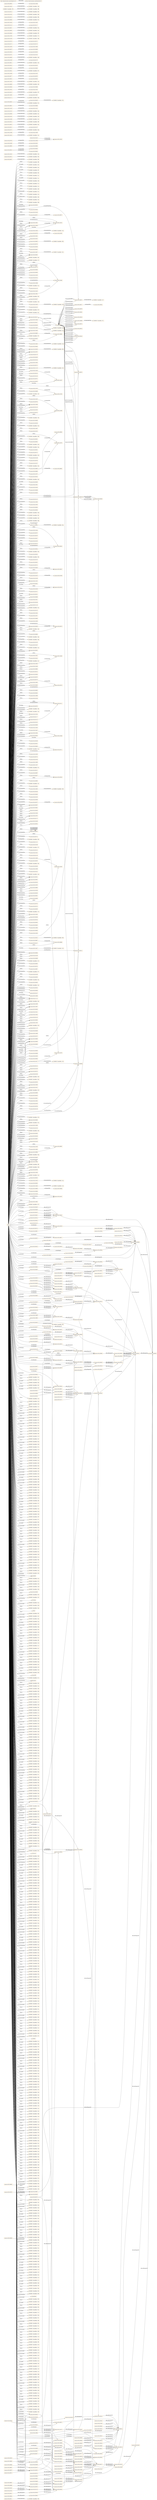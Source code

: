 digraph ar2dtool_diagram { 
rankdir=LR;
size="1501"
node [shape = rectangle, color="orange"]; "resource:SIO_000511" "resource:SIO_000520" "190390f8:174e3a0884c:-7f60" "resource:SIO_000554" "190390f8:174e3a0884c:-7f5d" "resource:SIO_000344" "resource:SIO_001265" "resource:SIO_000806" "190390f8:174e3a0884c:-7c9e" "resource:SIO_000112" "resource:SIO_000072" "resource:SIO_000452" "resource:SIO_010001" "resource:SIO_010010" "resource:SIO_010009" "resource:SIO_010341" "resource:SIO_001001" "resource:SIO_010456" "resource:SIO_000750" "resource:SIO_000256" "resource:SIO_000431" "resource:SIO_000758" "resource:SIO_000391" "resource:SIO_000692" "resource:SIO_000402" "resource:SIO_001091" "190390f8:174e3a0884c:-7eb2" "190390f8:174e3a0884c:-7c7f" "resource:SIO_010336" "resource:SIO_000776" "resource:SIO_000494" "resource:SIO_000056" "resource:SIO_010530" "resource:SIO_001014" "resource:SIO_001405" "resource:SIO_000016" "resource:SIO_000092" "190390f8:174e3a0884c:-7cea" "190390f8:174e3a0884c:-7cbc" "resource:SIO_010368" "190390f8:174e3a0884c:-7e1e" "resource:SIO_001216" "resource:SIO_010289" "resource:SIO_010416" "resource:SIO_010048" "resource:SIO_010057" "190390f8:174e3a0884c:-7fe3" "resource:SIO_000167" "resource:SIO_000314" "190390f8:174e3a0884c:-7c99" "resource:SIO_010375" "resource:SIO_001232" "190390f8:174e3a0884c:-7d73" "resource:SIO_000962" "190390f8:174e3a0884c:-7d6a" "190390f8:174e3a0884c:-7da1" "resource:SIO_010464" "resource:SIO_010295" "resource:SIO_000417" "resource:SIO_000106" "resource:SIO_000720" "resource:SIO_010450" "resource:SIO_010458" "190390f8:174e3a0884c:-7f57" "resource:SIO_000532" "resource:SIO_000708" "resource:SIO_000070" "resource:SIO_000404" "resource:SIO_010346" "resource:SIO_010075" "resource:SIO_001176" "resource:SIO_000185" "190390f8:174e3a0884c:-7cd5" "resource:SIO_001224" "resource:SIO_010035" "190390f8:174e3a0884c:-7fc1" "resource:SIO_000715" "resource:SIO_010362" "resource:SIO_001210" "resource:SIO_001197" "resource:SIO_000116" "resource:SIO_001218" "resource:SIO_000810" "resource:SIO_000125" "resource:SIO_000701" "resource:SIO_000076" "resource:SIO_000456" "resource:SIO_010442" "resource:SIO_000268" "resource:SIO_000499" "190390f8:174e3a0884c:-7daf" "190390f8:174e3a0884c:-7c93" "resource:SIO_001010" "resource:SIO_011126" "resource:SIO_000754" "resource:SIO_010008" "resource:SIO_001135" "190390f8:174e3a0884c:-7f6e" "resource:SIO_001095" "resource:SIO_000089" "resource:SIO_001008" "resource:SIO_010455" "resource:SIO_000722" "resource:SIO_001045" "190390f8:174e3a0884c:-7eec" "190390f8:174e3a0884c:-7e6c" "resource:SIO_010462" "190390f8:174e3a0884c:-7cfd" "resource:SIO_001353" "resource:SIO_010101" "resource:SIO_000036" "resource:SIO_000647" "resource:SIO_000538" "190390f8:174e3a0884c:-7e54" "resource:SIO_010497" "resource:SIO_001291" "resource:SIO_010783" "resource:SIO_000458" "190390f8:174e3a0884c:-7db4" "resource:SIO_001174" "resource:SIO_000913" "resource:SIO_000915" "190390f8:174e3a0884c:-7e3d" "190390f8:174e3a0884c:-7dea" "resource:SIO_000613" "resource:SIO_000713" "190390f8:174e3a0884c:-7e26" "resource:SIO_001188" "resource:SIO_000756" "resource:SIO_001297" "190390f8:174e3a0884c:-7e62" "resource:SIO_010047" "resource:SIO_000123" "resource:SIO_000074" "resource:SIO_000083" "resource:SIO_010448" "190390f8:174e3a0884c:-7cce" "resource:SIO_010533" "resource:SIO_000468" "resource:SIO_000014" "resource:SIO_000516" "190390f8:174e3a0884c:-7de2" "resource:SIO_001093" "resource:SIO_000500" "resource:SIO_010051" "resource:SIO_001043" "resource:SIO_000508" "resource:SIO_000429" "resource:SIO_000809" "resource:SIO_010432" "resource:SIO_010782" "resource:SIO_000960" "resource:SIO_001132" "resource:SIO_010004" "resource:SIO_000524" "resource:SIO_000550" "resource:SIO_010020" "resource:SIO_000034" "resource:SIO_000434" "190390f8:174e3a0884c:-7c9a" "190390f8:174e3a0884c:-7d58" "190390f8:174e3a0884c:-7fb2" "190390f8:174e3a0884c:-7e4f" "resource:SIO_000577" "190390f8:174e3a0884c:-7d84" "resource:SIO_000005" "resource:SIO_010309" "resource:SIO_010344" "resource:SIO_000747" "resource:SIO_000279" "resource:SIO_000441" "resource:SIO_000327" "resource:SIO_000462" "resource:SIO_000143" "190390f8:174e3a0884c:-7ed5" "190390f8:174e3a0884c:-7cbf" "resource:SIO_001295" "resource:SIO_000114" "190390f8:174e3a0884c:-7c8f" "resource:SIO_000454" "resource:SIO_000052" "resource:SIO_010378" "190390f8:174e3a0884c:-7d02" "resource:SIO_000353" "190390f8:174e3a0884c:-7fd2" "resource:SIO_001370" "resource:SIO_001269" "resource:SIO_000012" "resource:SIO_000752" "190390f8:174e3a0884c:-7edd" "resource:SIO_000555" "resource:SIO_001107" "resource:SIO_001301" "resource:SIO_001035" "resource:SIO_001266" "resource:SIO_011001" "resource:SIO_000541" "resource:SIO_000270" "resource:SIO_000318" "resource:SIO_000549" "resource:SIO_001071" "resource:SIO_000512" "resource:SIO_000579" "190390f8:174e3a0884c:-7f1b" "resource:SIO_010460" "resource:SIO_000638" "resource:SIO_010011" "resource:SIO_001273" "resource:SIO_010410" "resource:SIO_000609" "190390f8:174e3a0884c:-7e16" "resource:SIO_000148" "resource:SIO_011118" "190390f8:174e3a0884c:-7dcc" "resource:SIO_001213" "resource:SIO_000704" "resource:SIO_010342" "resource:SIO_010071" "resource:SIO_000460" "resource:SIO_010039" "resource:SIO_000257" "190390f8:174e3a0884c:-7d9b" "resource:SIO_000805" "190390f8:174e3a0884c:-7e65" "190390f8:174e3a0884c:-7fb6" "resource:SIO_010337" "resource:SIO_000664" "190390f8:174e3a0884c:-7dab" "190390f8:174e3a0884c:-7e9e" "resource:SIO_001233" "resource:SIO_001375" "190390f8:174e3a0884c:-7e6f" "resource:SIO_001267" "190390f8:174e3a0884c:-7ca2" "resource:SIO_000261" "resource:SIO_010058" "resource:SIO_010451" "resource:SIO_001041" "resource:SIO_010459" "190390f8:174e3a0884c:-7e2c" "resource:SIO_000807" "resource:SIO_010358" "resource:SIO_000963" "resource:SIO_010780" "resource:SIO_000113" "resource:SIO_000004" "resource:SIO_000370" "resource:SIO_010296" "resource:SIO_010002" "resource:SIO_000405" "resource:SIO_000440" "190390f8:174e3a0884c:-7e43" "resource:SIO_000448" "resource:SIO_000721" "resource:SIO_000751" "resource:SIO_000902" "resource:SIO_000432" "resource:SIO_010096" "resource:SIO_001294" "resource:SIO_001211" "resource:SIO_000702" "190390f8:174e3a0884c:-7dfa" "190390f8:174e3a0884c:-7ce9" "resource:SIO_010334" "resource:SIO_001177" "resource:SIO_000269" "resource:SIO_001015" "resource:SIO_000390" "190390f8:174e3a0884c:-7cc8" "resource:SIO_010443" "resource:SIO_000457" "resource:SIO_010043" "resource:SIO_001090" "resource:SIO_000505" "190390f8:174e3a0884c:-7f3a" "resource:SIO_001046" "resource:SIO_000168" "resource:SIO_000321" "resource:SIO_001116" "resource:SIO_010376" "resource:SIO_010424" "resource:SIO_000965" "190390f8:174e3a0884c:-7e1d" "resource:SIO_000418" "resource:SIO_001009" "resource:SIO_010056" "resource:SIO_000723" "resource:SIO_001264" "resource:SIO_010090" "resource:SIO_011007" "190390f8:174e3a0884c:-7f7c" "resource:SIO_000111" "resource:SIO_000097" "resource:SIO_010463" "resource:SIO_010000" "resource:SIO_000903" "190390f8:174e3a0884c:-7f15" "190390f8:174e3a0884c:-7cf1" "190390f8:174e3a0884c:-7f9b" "resource:SIO_000614" "resource:SIO_000640" "resource:SIO_000146" "resource:SIO_000648" "190390f8:174e3a0884c:-7e0f" "resource:SIO_000430" "resource:SIO_001292" "resource:SIO_000289" "resource:SIO_000707" "190390f8:174e3a0884c:-7f8f" "resource:SIO_000337" "resource:SIO_000401" "resource:SIO_000459" "resource:SIO_000523" "resource:SIO_010340" "resource:SIO_010074" "resource:SIO_001175" "resource:SIO_001040" "resource:SIO_000914" "resource:SIO_000275" "resource:SIO_000675" "resource:SIO_000784" "resource:SIO_000714" "190390f8:174e3a0884c:-7f36" "resource:SIO_011121" "resource:SIO_001298" "190390f8:174e3a0884c:-7f72" "resource:SIO_001215" "resource:SIO_010288" "resource:SIO_010415" "resource:SIO_001136" "resource:SIO_000342" "resource:SIO_000376" "190390f8:174e3a0884c:-7f43" "190390f8:174e3a0884c:-7cb4" "resource:SIO_000166" "resource:SIO_010508" "resource:SIO_001231" "190390f8:174e3a0884c:-7ea8" "resource:SIO_000015" "resource:SIO_000580" "resource:SIO_000091" "resource:SIO_000150" "resource:SIO_010076" "resource:SIO_000995" "resource:SIO_001270" "resource:SIO_000307" "190390f8:174e3a0884c:-7d3c" "resource:SIO_001094" "resource:SIO_000559" "resource:SIO_000501" "resource:SIO_000509" "resource:SIO_001262" "resource:SIO_010457" "resource:SIO_000762" "resource:SIO_001074" "resource:SIO_000539" "resource:SIO_000961" "190390f8:174e3a0884c:-7f27" "190390f8:174e3a0884c:-7f1e" "resource:SIO_010005" "190390f8:174e3a0884c:-7c79" "resource:SIO_010345" "resource:SIO_000328" "resource:SIO_010100" "resource:SIO_000463" "190390f8:174e3a0884c:-7c70" "resource:SIO_000144" "resource:SIO_000035" "resource:SIO_000435" "resource:SIO_010094" "resource:SIO_000395" "resource:SIO_010029" "resource:SIO_000578" "resource:SIO_000115" "resource:SIO_001217" "resource:SIO_000006" "resource:SIO_000124" "resource:SIO_000626" "resource:SIO_001289" "resource:SIO_000498" "190390f8:174e3a0884c:-7e75" "resource:SIO_000131" "resource:SIO_000653" "resource:SIO_000753" "resource:SIO_000997" "190390f8:174e3a0884c:-7ffc" "190390f8:174e3a0884c:-7f77" "resource:SIO_001296" "resource:SIO_001209" "resource:SIO_000333" "190390f8:174e3a0884c:-7fac" "190390f8:174e3a0884c:-7f05" "resource:SIO_000455" "190390f8:174e3a0884c:-7f48" "resource:SIO_000503" "190390f8:174e3a0884c:-7cb2" "resource:SIO_000162" "resource:SIO_000284" "resource:SIO_001227" "resource:SIO_010038" "resource:SIO_000354" "resource:SIO_011125" "190390f8:174e3a0884c:-7da5" "resource:SIO_010299" "resource:SIO_010007" "resource:SIO_000556" "resource:SIO_010411" "resource:SIO_010310" "resource:SIO_010054" "resource:SIO_001145" "resource:SIO_001302" "resource:SIO_000592" "resource:SIO_011002" "190390f8:174e3a0884c:-7d10" "resource:SIO_011119" "resource:SIO_000428" "190390f8:174e3a0884c:-7cb8" "resource:SIO_000437" "resource:SIO_010099" "resource:SIO_001072" "resource:SIO_000069" "190390f8:174e3a0884c:-7f97" "resource:SIO_000000" "resource:SIO_000400" "resource:SIO_000967" "190390f8:174e3a0884c:-7d85" "resource:SIO_010461" "resource:SIO_000639" "resource:SIO_001274" "resource:SIO_000396" "resource:SIO_001003" "resource:SIO_000564" "resource:SIO_000719" "resource:SIO_000612" "resource:SIO_000258" "resource:SIO_001214" "resource:SIO_001290" "resource:SIO_000755" "resource:SIO_001336" "190390f8:174e3a0884c:-7e59" "190390f8:174e3a0884c:-7d52" "resource:SIO_000705" "resource:SIO_000694" "resource:SIO_010046" "resource:SIO_000122" "resource:SIO_001038" "resource:SIO_010072" "resource:SIO_010532" "190390f8:174e3a0884c:-7e7b" "resource:SIO_000959" "resource:SIO_000476" "resource:SIO_000651" "resource:SIO_010025" "resource:SIO_001050" "resource:SIO_000794" "resource:SIO_001139" "resource:SIO_000073" "190390f8:174e3a0884c:-7d63" "resource:SIO_000453" "resource:SIO_000340" "resource:SIO_010447" "resource:SIO_010059" "190390f8:174e3a0884c:-7fda" "190390f8:174e3a0884c:-7d7d" "resource:SIO_000483" "190390f8:174e3a0884c:-7d1e" "resource:SIO_010506" "resource:SIO_000319" "resource:SIO_001234" "190390f8:174e3a0884c:-7c61" "190390f8:174e3a0884c:-7e92" "190390f8:174e3a0884c:-7f2f" "190390f8:174e3a0884c:-7ca9" "resource:SIO_000262" "resource:SIO_000449" "resource:SIO_000108" "resource:SIO_010052" "resource:SIO_000507" "resource:SIO_001260" "resource:SIO_000808" "resource:SIO_010359" "resource:SIO_010423" "190390f8:174e3a0884c:-7f93" "resource:SIO_000589" "resource:SIO_000017" "resource:SIO_010003" "190390f8:174e3a0884c:-7ec7" "resource:SIO_010343" "190390f8:174e3a0884c:-7dda" "resource:SIO_000562" "resource:SIO_000142" "resource:SIO_000433" "resource:SIO_000469" "resource:SIO_000078" "resource:SIO_010044" "190390f8:174e3a0884c:-7ff0" "190390f8:174e3a0884c:-7d28" "190390f8:174e3a0884c:-7ff8" "resource:SIO_000780" "resource:SIO_010030" "190390f8:174e3a0884c:-7ce3" "resource:SIO_000616" "resource:SIO_000966" "190390f8:174e3a0884c:-7d6e" "resource:SIO_000302" "190390f8:174e3a0884c:-7dbe" "resource:SIO_010363" "resource:SIO_010284" "resource:SIO_000080" "resource:SIO_000984" "resource:SIO_001047" "resource:SIO_001117" "resource:SIO_010377" "resource:SIO_010091" "190390f8:174e3a0884c:-7d77" "resource:SIO_010425" ; /*classes style*/
	"resource:SIO_010009" -> "resource:SIO_010010" [ label = "owl:disjointWith" ];
	"resource:SIO_001098" -> "resource:SIO_000272" [ label = "rdfs:subPropertyOf" ];
	"resource:SIO_010462" -> "resource:SIO_010463" [ label = "owl:disjointWith" ];
	"resource:SIO_001279" -> "resource:SIO_000008" [ label = "rdfs:subPropertyOf" ];
	"resource:SIO_010377" -> "resource:SIO_010378" [ label = "owl:disjointWith" ];
	"resource:SIO_010377" -> "190390f8:174e3a0884c:-7cbf" [ label = "owl:equivalentClass" ];
	"resource:SIO_000232" -> "resource:SIO_000062" [ label = "rdfs:subPropertyOf" ];
	"resource:SIO_000805" -> "resource:SIO_000806" [ label = "owl:disjointWith" ];
	"resource:SIO_010432" -> "190390f8:174e3a0884c:-7cb4" [ label = "owl:equivalentClass" ];
	"resource:SIO_000202" -> "resource:SIO_000145" [ label = "rdfs:subPropertyOf" ];
	"resource:SIO_000093" -> "resource:SIO_000068" [ label = "rdfs:subPropertyOf" ];
	"resource:SIO_001280" -> "resource:SIO_000011" [ label = "rdfs:subPropertyOf" ];
	"resource:SIO_000274" -> "resource:SIO_000497" [ label = "rdfs:subPropertyOf" ];
	"resource:SIO_000274" -> "resource:SIO_000244" [ label = "rdfs:subPropertyOf" ];
	"resource:SIO_001008" -> "190390f8:174e3a0884c:-7e16" [ label = "owl:equivalentClass" ];
	"resource:SIO_000455" -> "resource:SIO_000458" [ label = "owl:disjointWith" ];
	"resource:SIO_000455" -> "190390f8:174e3a0884c:-7f1e" [ label = "owl:equivalentClass" ];
	"resource:SIO_000063" -> "resource:SIO_000062" [ label = "rdfs:subPropertyOf" ];
	"resource:SIO_010082" -> "resource:SIO_010078" [ label = "rdfs:subPropertyOf" ];
	"resource:SIO_000244" -> "resource:SIO_000352" [ label = "rdfs:subPropertyOf" ];
	"resource:SIO_000636" -> "resource:SIO_000352" [ label = "rdfs:subPropertyOf" ];
	"resource:SIO_000425" -> "resource:SIO_000001" [ label = "rdfs:subPropertyOf" ];
	"resource:SIO_000214" -> "resource:SIO_000425" [ label = "rdfs:subPropertyOf" ];
	"resource:SIO_000793" -> "resource:SIO_000687" [ label = "rdfs:subPropertyOf" ];
	"resource:SIO_001401" -> "resource:SIO_001154" [ label = "rdfs:subPropertyOf" ];
	"resource:SIO_000974" -> "resource:SIO_000053" [ label = "rdfs:subPropertyOf" ];
	"resource:SIO_000497" -> "resource:SIO_000272" [ label = "rdfs:subPropertyOf" ];
	"resource:SIO_010782" -> "resource:SIO_010783" [ label = "owl:disjointWith" ];
	"resource:SIO_000286" -> "resource:SIO_000497" [ label = "rdfs:subPropertyOf" ];
	"resource:SIO_000552" -> "resource:SIO_000230" [ label = "rdfs:subPropertyOf" ];
	"resource:SIO_001262" -> "190390f8:174e3a0884c:-7d85" [ label = "owl:equivalentClass" ];
	"resource:SIO_000341" -> "resource:SIO_000425" [ label = "rdfs:subPropertyOf" ];
	"resource:SIO_000733" -> "resource:SIO_000737" [ label = "rdfs:subPropertyOf" ];
	"resource:SIO_000437" -> "190390f8:174e3a0884c:-7f3a" [ label = "owl:equivalentClass" ];
	"resource:SIO_010456" -> "190390f8:174e3a0884c:-7c9a" [ label = "owl:equivalentClass" ];
	"resource:SIO_000311" -> "resource:SIO_000232" [ label = "rdfs:subPropertyOf" ];
	"resource:SIO_000226" -> "resource:SIO_000236" [ label = "rdfs:subPropertyOf" ];
	"resource:SIO_000775" -> "resource:SIO_000773" [ label = "rdfs:subPropertyOf" ];
	"resource:SIO_000268" -> "190390f8:174e3a0884c:-7f6e" [ label = "owl:equivalentClass" ];
	"resource:SIO_000142" -> "resource:SIO_000143" [ label = "owl:disjointWith" ];
	"resource:SIO_000449" -> "resource:SIO_000468" [ label = "owl:disjointWith" ];
	"resource:SIO_000323" -> "resource:SIO_000128" [ label = "rdfs:subPropertyOf" ];
	"resource:SIO_001159" -> "resource:SIO_000062" [ label = "rdfs:subPropertyOf" ];
	"resource:SIO_000208" -> "resource:SIO_000773" [ label = "rdfs:subPropertyOf" ];
	"resource:SIO_000365" -> "resource:SIO_000219" [ label = "rdfs:subPropertyOf" ];
	"resource:SIO_000631" -> "resource:SIO_000628" [ label = "rdfs:subPropertyOf" ];
	"resource:SIO_000420" -> "resource:SIO_000425" [ label = "rdfs:subPropertyOf" ];
	"resource:SIO_000335" -> "resource:SIO_000652" [ label = "rdfs:subPropertyOf" ];
	"resource:SIO_000335" -> "resource:SIO_000293" [ label = "rdfs:subPropertyOf" ];
	"resource:SIO_000124" -> "190390f8:174e3a0884c:-7f93" [ label = "owl:equivalentClass" ];
	"resource:SIO_001045" -> "190390f8:174e3a0884c:-7e0f" [ label = "owl:equivalentClass" ];
	"resource:SIO_010058" -> "resource:SIO_010059" [ label = "owl:disjointWith" ];
	"resource:SIO_000673" -> "resource:SIO_000671" [ label = "rdfs:subPropertyOf" ];
	"resource:SIO_000462" -> "resource:SIO_000463" [ label = "owl:disjointWith" ];
	"resource:SIO_000251" -> "resource:SIO_000249" [ label = "rdfs:subPropertyOf" ];
	"resource:SIO_000643" -> "resource:SIO_000224" [ label = "rdfs:subPropertyOf" ];
	"resource:SIO_000558" -> "resource:SIO_010302" [ label = "rdfs:subPropertyOf" ];
	"resource:SIO_001353" -> "190390f8:174e3a0884c:-7d6e" [ label = "owl:equivalentClass" ];
	"resource:SIO_000221" -> "resource:SIO_000008" [ label = "rdfs:subPropertyOf" ];
	"resource:SIO_010336" -> "resource:SIO_010337" [ label = "owl:disjointWith" ];
	"resource:SIO_000709" -> "resource:SIO_000001" [ label = "rdfs:subPropertyOf" ];
	"resource:SIO_000293" -> "resource:SIO_000203" [ label = "rdfs:subPropertyOf" ];
	"resource:SIO_011126" -> "190390f8:174e3a0884c:-7c61" [ label = "owl:equivalentClass" ];
	"resource:SIO_000655" -> "resource:SIO_000294" [ label = "rdfs:subPropertyOf" ];
	"resource:SIO_000052" -> "190390f8:174e3a0884c:-7fda" [ label = "owl:equivalentClass" ];
	"resource:SIO_000710" -> "resource:SIO_000709" [ label = "rdfs:subPropertyOf" ];
	"resource:SIO_000233" -> "resource:SIO_000011" [ label = "rdfs:subPropertyOf" ];
	"resource:SIO_001154" -> "resource:SIO_000294" [ label = "rdfs:subPropertyOf" ];
	"resource:SIO_000203" -> "resource:SIO_000322" [ label = "rdfs:subPropertyOf" ];
	"resource:SIO_000697" -> "resource:SIO_000709" [ label = "rdfs:subPropertyOf" ];
	"resource:SIO_001009" -> "resource:SIO_001010" [ label = "owl:disjointWith" ];
	"resource:SIO_010083" -> "resource:SIO_010079" [ label = "rdfs:subPropertyOf" ];
	"resource:SIO_000064" -> "resource:SIO_000219" [ label = "rdfs:subPropertyOf" ];
	"resource:SIO_000456" -> "resource:SIO_000457" [ label = "owl:disjointWith" ];
	"resource:SIO_000245" -> "resource:SIO_000294" [ label = "rdfs:subPropertyOf" ];
	"resource:SIO_000511" -> "190390f8:174e3a0884c:-7f05" [ label = "owl:equivalentClass" ];
	"resource:SIO_000426" -> "resource:SIO_000425" [ label = "rdfs:subPropertyOf" ];
	"resource:SIO_000215" -> "resource:SIO_000011" [ label = "rdfs:subPropertyOf" ];
	"resource:SIO_001402" -> "resource:SIO_001154" [ label = "rdfs:subPropertyOf" ];
	"resource:SIO_000975" -> "resource:SIO_000093" [ label = "rdfs:subPropertyOf" ];
	"resource:SIO_000679" -> "resource:SIO_000054" [ label = "rdfs:subPropertyOf" ];
	"resource:SIO_000553" -> "resource:SIO_000231" [ label = "rdfs:subPropertyOf" ];
	"resource:SIO_000342" -> "190390f8:174e3a0884c:-7f48" [ label = "owl:equivalentClass" ];
	"resource:SIO_000734" -> "resource:SIO_000699" [ label = "rdfs:subPropertyOf" ];
	"resource:SIO_000257" -> "resource:SIO_000258" [ label = "owl:disjointWith" ];
	"resource:SIO_000131" -> "resource:SIO_001197" [ label = "owl:disjointWith" ];
	"resource:SIO_000523" -> "resource:SIO_000524" [ label = "owl:disjointWith" ];
	"resource:SIO_010457" -> "190390f8:174e3a0884c:-7c93" [ label = "owl:equivalentClass" ];
	"resource:SIO_000312" -> "resource:SIO_000229" [ label = "rdfs:subPropertyOf" ];
	"resource:SIO_000704" -> "resource:SIO_000721" [ label = "owl:disjointWith" ];
	"resource:SIO_000227" -> "resource:SIO_000643" [ label = "rdfs:subPropertyOf" ];
	"resource:SIO_000680" -> "resource:SIO_000679" [ label = "rdfs:subPropertyOf" ];
	"resource:SIO_010005" -> "resource:SIO_010047" [ label = "owl:disjointWith" ];
	"resource:SIO_000269" -> "resource:SIO_000270" [ label = "owl:disjointWith" ];
	"resource:SIO_010288" -> "resource:SIO_010289" [ label = "owl:disjointWith" ];
	"resource:SIO_000324" -> "resource:SIO_000202" [ label = "rdfs:subPropertyOf" ];
	"resource:SIO_010343" -> "190390f8:174e3a0884c:-7cea" [ label = "owl:equivalentClass" ];
	"resource:SIO_000692" -> "resource:SIO_000694" [ label = "owl:disjointWith" ];
	"resource:SIO_000028" -> "resource:SIO_000145" [ label = "rdfs:subPropertyOf" ];
	"resource:SIO_000209" -> "resource:SIO_000773" [ label = "rdfs:subPropertyOf" ];
	"resource:SIO_000577" -> "resource:SIO_000578" [ label = "owl:disjointWith" ];
	"resource:SIO_000758" -> "resource:SIO_001093" [ label = "owl:disjointWith" ];
	"resource:SIO_000240" -> "resource:SIO_000203" [ label = "rdfs:subPropertyOf" ];
	"resource:SIO_000632" -> "resource:SIO_000210" [ label = "rdfs:subPropertyOf" ];
	"resource:SIO_000421" -> "resource:SIO_000425" [ label = "rdfs:subPropertyOf" ];
	"resource:SIO_000210" -> "resource:SIO_000628" [ label = "rdfs:subPropertyOf" ];
	"resource:SIO_000125" -> "190390f8:174e3a0884c:-7f8f" [ label = "owl:equivalentClass" ];
	"resource:SIO_001046" -> "resource:SIO_001047" [ label = "owl:disjointWith" ];
	"resource:SIO_010410" -> "190390f8:174e3a0884c:-7cbc" [ label = "owl:equivalentClass" ];
	"resource:SIO_000970" -> "resource:SIO_000975" [ label = "rdfs:subPropertyOf" ];
	"resource:SIO_001101" -> "resource:SIO_000709" [ label = "rdfs:subPropertyOf" ];
	"resource:SIO_000674" -> "resource:SIO_000672" [ label = "rdfs:subPropertyOf" ];
	"resource:SIO_000589" -> "190390f8:174e3a0884c:-7eec" [ label = "owl:equivalentClass" ];
	"http://semanticscience.org/ontology/sio.owl" -> "http://creativecommons.org/licenses/by/4.0/" [ label = "terms:license" ];
	"resource:SIO_000252" -> "resource:SIO_000212" [ label = "rdfs:subPropertyOf" ];
	"resource:SIO_000644" -> "resource:SIO_000223" [ label = "rdfs:subPropertyOf" ];
	"resource:SIO_001269" -> "resource:SIO_001270" [ label = "owl:disjointWith" ];
	"resource:SIO_000222" -> "resource:SIO_000011" [ label = "rdfs:subPropertyOf" ];
	"resource:SIO_000011" -> "resource:SIO_000001" [ label = "rdfs:subPropertyOf" ];
	"resource:SIO_000318" -> "resource:SIO_000319" [ label = "owl:disjointWith" ];
	"resource:SIO_000294" -> "resource:SIO_000243" [ label = "rdfs:subPropertyOf" ];
	"resource:SIO_010000" -> "190390f8:174e3a0884c:-7d63" [ label = "owl:equivalentClass" ];
	"resource:SIO_001209" -> "190390f8:174e3a0884c:-7d9b" [ label = "owl:equivalentClass" ];
	"resource:SIO_000656" -> "resource:SIO_000655" [ label = "rdfs:subPropertyOf" ];
	"resource:SIO_000053" -> "resource:SIO_000028" [ label = "rdfs:subPropertyOf" ];
	"resource:SIO_000234" -> "resource:SIO_000008" [ label = "rdfs:subPropertyOf" ];
	"resource:SIO_001155" -> "resource:SIO_000352" [ label = "rdfs:subPropertyOf" ];
	"resource:SIO_000807" -> "resource:SIO_000808" [ label = "owl:disjointWith" ];
	"resource:SIO_001210" -> "resource:SIO_001211" [ label = "owl:disjointWith" ];
	"resource:SIO_000204" -> "resource:SIO_000322" [ label = "rdfs:subPropertyOf" ];
	"resource:SIO_000095" -> "resource:SIO_000011" [ label = "rdfs:subPropertyOf" ];
	"resource:SIO_000668" -> "resource:SIO_000628" [ label = "rdfs:subPropertyOf" ];
	"resource:SIO_010295" -> "resource:SIO_010296" [ label = "owl:disjointWith" ];
	"resource:SIO_000246" -> "resource:SIO_000245" [ label = "rdfs:subPropertyOf" ];
	"resource:SIO_000427" -> "resource:SIO_000424" [ label = "rdfs:subPropertyOf" ];
	"resource:SIO_000216" -> "resource:SIO_000008" [ label = "rdfs:subPropertyOf" ];
	"resource:SIO_001403" -> "resource:SIO_000001" [ label = "rdfs:subPropertyOf" ];
	"resource:SIO_000005" -> "resource:SIO_000340" [ label = "owl:disjointWith" ];
	"resource:SIO_000288" -> "resource:SIO_000203" [ label = "rdfs:subPropertyOf" ];
	"resource:SIO_000554" -> "resource:SIO_000555" [ label = "owl:disjointWith" ];
	"resource:SIO_000469" -> "190390f8:174e3a0884c:-7f15" [ label = "owl:equivalentClass" ];
	"resource:SIO_010362" -> "190390f8:174e3a0884c:-7cce" [ label = "owl:equivalentClass" ];
	"resource:SIO_000735" -> "resource:SIO_000733" [ label = "rdfs:subPropertyOf" ];
	"resource:SIO_000132" -> "resource:SIO_000322" [ label = "rdfs:subPropertyOf" ];
	"resource:SIO_010458" -> "190390f8:174e3a0884c:-7c8f" [ label = "owl:equivalentClass" ];
	"resource:SIO_000313" -> "resource:SIO_000310" [ label = "rdfs:subPropertyOf" ];
	"resource:SIO_000892" -> "resource:SIO_000212" [ label = "rdfs:subPropertyOf" ];
	"resource:SIO_000228" -> "resource:SIO_000644" [ label = "rdfs:subPropertyOf" ];
	"resource:SIO_000681" -> "resource:SIO_000679" [ label = "rdfs:subPropertyOf" ];
	"resource:SIO_000017" -> "resource:SIO_000354" [ label = "owl:disjointWith" ];
	"resource:SIO_010302" -> "resource:SIO_000272" [ label = "rdfs:subPropertyOf" ];
	"resource:SIO_000089" -> "190390f8:174e3a0884c:-7fc1" [ label = "owl:equivalentClass" ];
	"resource:SIO_000440" -> "190390f8:174e3a0884c:-7f2f" [ label = "owl:equivalentClass" ];
	"resource:SIO_000355" -> "resource:SIO_000229" [ label = "rdfs:subPropertyOf" ];
	"resource:SIO_000059" -> "resource:SIO_000008" [ label = "rdfs:subPropertyOf" ];
	"resource:SIO_010078" -> "resource:SIO_000338" [ label = "rdfs:subPropertyOf" ];
	"resource:SIO_000325" -> "190390f8:174e3a0884c:-7ff4" [ label = "owl:propertyChainAxiom" ];
	"resource:SIO_000325" -> "resource:SIO_000322" [ label = "rdfs:subPropertyOf" ];
	"resource:SIO_001035" -> "resource:SIO_001038" [ label = "owl:disjointWith" ];
	"resource:SIO_000029" -> "resource:SIO_000096" [ label = "rdfs:subPropertyOf" ];
	"resource:SIO_001301" -> "resource:SIO_001302" [ label = "owl:disjointWith" ];
	"resource:SIO_010048" -> "resource:SIO_010052" [ label = "owl:disjointWith" ];
	"resource:SIO_000482" -> "resource:SIO_000283" [ label = "rdfs:subPropertyOf" ];
	"resource:SIO_000060" -> "resource:SIO_000205" [ label = "rdfs:subPropertyOf" ];
	"resource:SIO_000452" -> "resource:SIO_000454" [ label = "owl:disjointWith" ];
	"resource:SIO_000452" -> "resource:SIO_000453" [ label = "owl:disjointWith" ];
	"resource:SIO_000241" -> "resource:SIO_000652" [ label = "rdfs:subPropertyOf" ];
	"resource:SIO_000241" -> "resource:SIO_000211" [ label = "rdfs:subPropertyOf" ];
	"resource:SIO_000633" -> "resource:SIO_000205" [ label = "rdfs:subPropertyOf" ];
	"resource:SIO_000422" -> "resource:SIO_000283" [ label = "rdfs:subPropertyOf" ];
	"resource:SIO_000211" -> "resource:SIO_000203" [ label = "rdfs:subPropertyOf" ];
	"resource:SIO_000971" -> "resource:SIO_000974" [ label = "rdfs:subPropertyOf" ];
	"resource:SIO_000307" -> "190390f8:174e3a0884c:-7f60" [ label = "owl:equivalentClass" ];
	"resource:SIO_000283" -> "resource:SIO_000272" [ label = "rdfs:subPropertyOf" ];
	"resource:SIO_000675" -> "190390f8:174e3a0884c:-7ec7" [ label = "owl:equivalentClass" ];
	"resource:SIO_000072" -> "resource:SIO_000073" [ label = "owl:disjointWith" ];
	"resource:SIO_000253" -> "resource:SIO_000008" [ label = "rdfs:subPropertyOf" ];
	"resource:SIO_001174" -> "190390f8:174e3a0884c:-7dbe" [ label = "owl:equivalentClass" ];
	"resource:SIO_000223" -> "resource:SIO_000008" [ label = "rdfs:subPropertyOf" ];
	"resource:SIO_010423" -> "190390f8:174e3a0884c:-7cb8" [ label = "owl:equivalentClass" ];
	"resource:SIO_000772" -> "resource:SIO_000631" [ label = "rdfs:subPropertyOf" ];
	"resource:SIO_000687" -> "resource:SIO_000322" [ label = "rdfs:subPropertyOf" ];
	"resource:SIO_001090" -> "resource:SIO_001091" [ label = "owl:disjointWith" ];
	"resource:SIO_000657" -> "resource:SIO_000352" [ label = "rdfs:subPropertyOf" ];
	"resource:SIO_000054" -> "resource:SIO_000053" [ label = "rdfs:subPropertyOf" ];
	"resource:SIO_000235" -> "resource:SIO_000586" [ label = "rdfs:subPropertyOf" ];
	"resource:SIO_001156" -> "resource:SIO_000294" [ label = "rdfs:subPropertyOf" ];
	"resource:SIO_001156" -> "resource:SIO_000229" [ label = "rdfs:subPropertyOf" ];
	"resource:SIO_000205" -> "resource:SIO_000212" [ label = "rdfs:subPropertyOf" ];
	"resource:SIO_000784" -> "resource:SIO_010048" [ label = "owl:disjointWith" ];
	"resource:SIO_000699" -> "resource:SIO_000737" [ label = "rdfs:subPropertyOf" ];
	"resource:SIO_000965" -> "190390f8:174e3a0884c:-7e43" [ label = "owl:equivalentClass" ];
	"resource:SIO_000096" -> "resource:SIO_000093" [ label = "rdfs:subPropertyOf" ];
	"resource:SIO_000362" -> "resource:SIO_000008" [ label = "rdfs:subPropertyOf" ];
	"resource:SIO_000277" -> "resource:SIO_000631" [ label = "rdfs:subPropertyOf" ];
	"resource:SIO_000066" -> "resource:SIO_000253" [ label = "rdfs:subPropertyOf" ];
	"resource:SIO_000458" -> "190390f8:174e3a0884c:-7f1b" [ label = "owl:equivalentClass" ];
	"resource:SIO_000332" -> "resource:SIO_000563" [ label = "rdfs:subPropertyOf" ];
	"resource:SIO_000247" -> "resource:SIO_000244" [ label = "rdfs:subPropertyOf" ];
	"resource:SIO_000905" -> "resource:SIO_000291" [ label = "rdfs:subPropertyOf" ];
	"resource:SIO_010532" -> "resource:SIO_010533" [ label = "owl:disjointWith" ];
	"resource:SIO_010447" -> "resource:SIO_010448" [ label = "owl:disjointWith" ];
	"resource:SIO_000217" -> "resource:SIO_000223" [ label = "rdfs:subPropertyOf" ];
	"resource:SIO_000609" -> "190390f8:174e3a0884c:-7edd" [ label = "owl:equivalentClass" ];
	"resource:SIO_001404" -> "resource:SIO_001403" [ label = "rdfs:subPropertyOf" ];
	"resource:SIO_000640" -> "resource:SIO_000751" [ label = "owl:disjointWith" ];
	"resource:SIO_010363" -> "190390f8:174e3a0884c:-7cc8" [ label = "owl:equivalentClass" ];
	"resource:SIO_000736" -> "resource:SIO_000001" [ label = "rdfs:subPropertyOf" ];
	"resource:SIO_010459" -> "resource:SIO_010460" [ label = "owl:disjointWith" ];
	"resource:SIO_000314" -> "190390f8:174e3a0884c:-7f5d" [ label = "owl:equivalentClass" ];
	"resource:SIO_000229" -> "resource:SIO_000132" [ label = "rdfs:subPropertyOf" ];
	"resource:SIO_000682" -> "resource:SIO_000029" [ label = "rdfs:subPropertyOf" ];
	"resource:SIO_000652" -> "resource:SIO_000203" [ label = "rdfs:subPropertyOf" ];
	"resource:SIO_001096" -> "resource:SIO_000272" [ label = "rdfs:subPropertyOf" ];
	"resource:SIO_000441" -> "190390f8:174e3a0884c:-7f27" [ label = "owl:equivalentClass" ];
	"resource:SIO_010375" -> "resource:SIO_010376" [ label = "owl:disjointWith" ];
	"resource:SIO_000356" -> "resource:SIO_000062" [ label = "rdfs:subPropertyOf" ];
	"resource:SIO_001277" -> "resource:SIO_000628" [ label = "rdfs:subPropertyOf" ];
	"resource:SIO_000230" -> "resource:SIO_000132" [ label = "rdfs:subPropertyOf" ];
	"resource:SIO_000145" -> "resource:SIO_000322" [ label = "rdfs:subPropertyOf" ];
	"resource:SIO_010079" -> "resource:SIO_000339" [ label = "rdfs:subPropertyOf" ];
	"resource:SIO_000960" -> "resource:SIO_000962" [ label = "owl:disjointWith" ];
	"resource:SIO_000960" -> "resource:SIO_000961" [ label = "owl:disjointWith" ];
	"resource:SIO_000272" -> "resource:SIO_000736" [ label = "rdfs:subPropertyOf" ];
	"resource:SIO_000579" -> "resource:SIO_000580" [ label = "owl:disjointWith" ];
	"resource:SIO_000061" -> "resource:SIO_000322" [ label = "rdfs:subPropertyOf" ];
	"resource:SIO_010080" -> "resource:SIO_010078" [ label = "rdfs:subPropertyOf" ];
	"resource:SIO_000242" -> "resource:SIO_000652" [ label = "rdfs:subPropertyOf" ];
	"resource:SIO_000242" -> "resource:SIO_000240" [ label = "rdfs:subPropertyOf" ];
	"resource:SIO_000634" -> "resource:SIO_000558" [ label = "rdfs:subPropertyOf" ];
	"resource:SIO_000900" -> "resource:SIO_000216" [ label = "rdfs:subPropertyOf" ];
	"resource:SIO_000549" -> "resource:SIO_000550" [ label = "owl:disjointWith" ];
	"resource:SIO_010442" -> "190390f8:174e3a0884c:-7ca9" [ label = "owl:equivalentClass" ];
	"resource:SIO_000338" -> "resource:SIO_000563" [ label = "rdfs:subPropertyOf" ];
	"resource:SIO_000338" -> "resource:SIO_000243" [ label = "rdfs:subPropertyOf" ];
	"resource:SIO_000212" -> "resource:SIO_000001" [ label = "rdfs:subPropertyOf" ];
	"resource:SIO_000972" -> "resource:SIO_000974" [ label = "rdfs:subPropertyOf" ];
	"resource:SIO_000495" -> "resource:SIO_000272" [ label = "rdfs:subPropertyOf" ];
	"resource:SIO_010780" -> "190390f8:174e3a0884c:-7c70" [ label = "owl:equivalentClass" ];
	"resource:SIO_000254" -> "resource:SIO_000011" [ label = "rdfs:subPropertyOf" ];
	"resource:SIO_000646" -> "resource:SIO_000643" [ label = "rdfs:subPropertyOf" ];
	"resource:SIO_000224" -> "resource:SIO_000011" [ label = "rdfs:subPropertyOf" ];
	"resource:SIO_000139" -> "resource:SIO_000132" [ label = "rdfs:subPropertyOf" ];
	"resource:SIO_010424" -> "resource:SIO_010425" [ label = "owl:disjointWith" ];
	"resource:SIO_000773" -> "resource:SIO_000252" [ label = "rdfs:subPropertyOf" ];
	"resource:SIO_000562" -> "resource:SIO_010284" [ label = "owl:disjointWith" ];
	"resource:SIO_000477" -> "resource:SIO_000422" [ label = "rdfs:subPropertyOf" ];
	"resource:SIO_010309" -> "resource:SIO_010310" [ label = "owl:disjointWith" ];
	"resource:SIO_000658" -> "resource:SIO_000657" [ label = "rdfs:subPropertyOf" ];
	"resource:SIO_001242" -> "resource:SIO_000736" [ label = "rdfs:subPropertyOf" ];
	"resource:SIO_001157" -> "resource:SIO_000352" [ label = "rdfs:subPropertyOf" ];
	"resource:SIO_000236" -> "resource:SIO_000646" [ label = "rdfs:subPropertyOf" ];
	"resource:SIO_000628" -> "resource:SIO_000001" [ label = "rdfs:subPropertyOf" ];
	"resource:SIO_000809" -> "190390f8:174e3a0884c:-7e6f" [ label = "owl:equivalentClass" ];
	"resource:SIO_000206" -> "resource:SIO_000772" [ label = "rdfs:subPropertyOf" ];
	"resource:SIO_000966" -> "resource:SIO_000967" [ label = "owl:disjointWith" ];
	"resource:SIO_000363" -> "resource:SIO_000011" [ label = "rdfs:subPropertyOf" ];
	"resource:SIO_000278" -> "resource:SIO_000252" [ label = "rdfs:subPropertyOf" ];
	"resource:SIO_000810" -> "190390f8:174e3a0884c:-7e6c" [ label = "owl:equivalentClass" ];
	"resource:SIO_000248" -> "resource:SIO_000352" [ label = "rdfs:subPropertyOf" ];
	"resource:SIO_000122" -> "190390f8:174e3a0884c:-7f9b" [ label = "owl:equivalentClass" ];
	"resource:SIO_000490" -> "resource:SIO_000482" [ label = "rdfs:subPropertyOf" ];
	"resource:SIO_000218" -> "resource:SIO_000224" [ label = "rdfs:subPropertyOf" ];
	"resource:SIO_000671" -> "resource:SIO_000008" [ label = "rdfs:subPropertyOf" ];
	"resource:SIO_001405" -> "resource:SIO_010052" [ label = "owl:disjointWith" ];
	"resource:SIO_000586" -> "resource:SIO_000644" [ label = "rdfs:subPropertyOf" ];
	"resource:SIO_000641" -> "resource:SIO_000008" [ label = "rdfs:subPropertyOf" ];
	"resource:SIO_000737" -> "resource:SIO_000736" [ label = "rdfs:subPropertyOf" ];
	"resource:SIO_000707" -> "resource:SIO_000708" [ label = "owl:disjointWith" ];
	"resource:SIO_000291" -> "resource:SIO_000230" [ label = "rdfs:subPropertyOf" ];
	"resource:SIO_000080" -> "resource:SIO_000448" [ label = "owl:disjointWith" ];
	"resource:SIO_001097" -> "resource:SIO_000272" [ label = "rdfs:subPropertyOf" ];
	"resource:SIO_010461" -> "resource:SIO_010464" [ label = "owl:disjointWith" ];
	"resource:SIO_001278" -> "resource:SIO_000628" [ label = "rdfs:subPropertyOf" ];
	"resource:SIO_000749" -> "resource:SIO_000737" [ label = "rdfs:subPropertyOf" ];
	"resource:SIO_000231" -> "resource:SIO_000062" [ label = "rdfs:subPropertyOf" ];
	"resource:SIO_000020" -> "resource:SIO_000210" [ label = "rdfs:subPropertyOf" ];
	"resource:SIO_010346" -> "190390f8:174e3a0884c:-7cd5" [ label = "owl:equivalentClass" ];
	"resource:SIO_000719" -> "resource:SIO_000720" [ label = "owl:disjointWith" ];
	"resource:SIO_000092" -> "190390f8:174e3a0884c:-7fb6" [ label = "owl:equivalentClass" ];
	"resource:SIO_000484" -> "resource:SIO_000482" [ label = "rdfs:subPropertyOf" ];
	"resource:SIO_000273" -> "resource:SIO_000053" [ label = "rdfs:subPropertyOf" ];
	"resource:SIO_000062" -> "resource:SIO_000322" [ label = "rdfs:subPropertyOf" ];
	"resource:SIO_010081" -> "resource:SIO_010079" [ label = "rdfs:subPropertyOf" ];
	"resource:SIO_001375" -> "190390f8:174e3a0884c:-7d6a" [ label = "owl:equivalentClass" ];
	"resource:SIO_000369" -> "resource:SIO_000273" [ label = "rdfs:subPropertyOf" ];
	"resource:SIO_000243" -> "resource:SIO_000322" [ label = "rdfs:subPropertyOf" ];
	"resource:SIO_000635" -> "resource:SIO_000294" [ label = "rdfs:subPropertyOf" ];
	"resource:SIO_000901" -> "resource:SIO_000215" [ label = "rdfs:subPropertyOf" ];
	"resource:SIO_000424" -> "resource:SIO_000283" [ label = "rdfs:subPropertyOf" ];
	"resource:SIO_000339" -> "resource:SIO_000557" [ label = "rdfs:subPropertyOf" ];
	"resource:SIO_000339" -> "resource:SIO_000243" [ label = "rdfs:subPropertyOf" ];
	"resource:SIO_000213" -> "resource:SIO_000425" [ label = "rdfs:subPropertyOf" ];
	"resource:SIO_000128" -> "resource:SIO_000061" [ label = "rdfs:subPropertyOf" ];
	"resource:SIO_000973" -> "resource:SIO_000975" [ label = "rdfs:subPropertyOf" ];
	"resource:SIO_000496" -> "resource:SIO_000495" [ label = "rdfs:subPropertyOf" ];
	"resource:SIO_000255" -> "resource:SIO_000008" [ label = "rdfs:subPropertyOf" ];
	"resource:SIO_000647" -> "resource:SIO_000648" [ label = "owl:disjointWith" ];
	"resource:SIO_010455" -> "190390f8:174e3a0884c:-7c9e" [ label = "owl:equivalentClass" ];
	"resource:SIO_000310" -> "resource:SIO_000093" [ label = "rdfs:subPropertyOf" ];
	"resource:SIO_000225" -> "resource:SIO_000235" [ label = "rdfs:subPropertyOf" ];
	"resource:SIO_000774" -> "resource:SIO_000772" [ label = "rdfs:subPropertyOf" ];
	"resource:SIO_001116" -> "resource:SIO_001117" [ label = "owl:disjointWith" ];
	"resource:SIO_000563" -> "resource:SIO_000628" [ label = "rdfs:subPropertyOf" ];
	"resource:SIO_000352" -> "resource:SIO_000243" [ label = "rdfs:subPropertyOf" ];
	"resource:SIO_001273" -> "resource:SIO_001274" [ label = "owl:disjointWith" ];
	"resource:SIO_000322" -> "resource:SIO_000001" [ label = "rdfs:subPropertyOf" ];
	"resource:SIO_001158" -> "resource:SIO_000229" [ label = "rdfs:subPropertyOf" ];
	"resource:SIO_000629" -> "resource:SIO_000557" [ label = "rdfs:subPropertyOf" ];
	"resource:SIO_000207" -> "resource:SIO_000772" [ label = "rdfs:subPropertyOf" ];
	"resource:SIO_010100" -> "resource:SIO_010101" [ label = "owl:disjointWith" ];
	"resource:SIO_000364" -> "resource:SIO_000253" [ label = "rdfs:subPropertyOf" ];
	"resource:SIO_000630" -> "resource:SIO_010302" [ label = "rdfs:subPropertyOf" ];
	"resource:SIO_000068" -> "resource:SIO_000061" [ label = "rdfs:subPropertyOf" ];
	"resource:SIO_000334" -> "resource:SIO_000652" [ label = "rdfs:subPropertyOf" ];
	"resource:SIO_000334" -> "resource:SIO_000288" [ label = "rdfs:subPropertyOf" ];
	"resource:SIO_000249" -> "resource:SIO_000294" [ label = "rdfs:subPropertyOf" ];
	"resource:SIO_000123" -> "190390f8:174e3a0884c:-7f97" [ label = "owl:equivalentClass" ];
	"resource:SIO_010057" -> "190390f8:174e3a0884c:-7d3c" [ label = "owl:equivalentClass" ];
	"resource:SIO_000491" -> "resource:SIO_000482" [ label = "rdfs:subPropertyOf" ];
	"resource:SIO_000219" -> "resource:SIO_000011" [ label = "rdfs:subPropertyOf" ];
	"resource:SIO_000672" -> "resource:SIO_000011" [ label = "rdfs:subPropertyOf" ];
	"resource:SIO_000008" -> "resource:SIO_000001" [ label = "rdfs:subPropertyOf" ];
	"resource:SIO_000250" -> "resource:SIO_000248" [ label = "rdfs:subPropertyOf" ];
	"resource:SIO_000642" -> "resource:SIO_000011" [ label = "rdfs:subPropertyOf" ];
	"resource:SIO_000557" -> "resource:SIO_000212" [ label = "rdfs:subPropertyOf" ];
	"resource:SIO_000738" -> "resource:SIO_000737" [ label = "rdfs:subPropertyOf" ];
	"resource:SIO_000612" -> "190390f8:174e3a0884c:-7ed5" [ label = "owl:equivalentClass" ];
	"NULL" -> "190390f8:174e3a0884c:-7e2c" [ label = "owl:allValuesFrom" ];
	"NULL" -> "190390f8:174e3a0884c:-7e62" [ label = "rdf:first" ];
	"NULL" -> "190390f8:174e3a0884c:-7e41" [ label = "rdf:rest" ];
	"NULL" -> "resource:SIO_000498" [ label = "rdf:first" ];
	"NULL" -> "190390f8:174e3a0884c:-7c5f" [ label = "rdf:rest" ];
	"NULL" -> "resource:SIO_000070" [ label = "rdf:first" ];
	"NULL" -> "resource:SIO_000776" [ label = "owl:someValuesFrom" ];
	"NULL" -> "resource:SIO_000115" [ label = "rdf:first" ];
	"NULL" -> "190390f8:174e3a0884c:-7fab" [ label = "owl:unionOf" ];
	"NULL" -> "resource:SIO_000613" [ label = "owl:someValuesFrom" ];
	"NULL" -> "resource:SIO_000146" [ label = "owl:someValuesFrom" ];
	"NULL" -> "190390f8:174e3a0884c:-7d67" [ label = "rdf:rest" ];
	"NULL" -> "190390f8:174e3a0884c:-7e1b" [ label = "owl:unionOf" ];
	"NULL" -> "resource:SIO_000072" [ label = "owl:someValuesFrom" ];
	"NULL" -> "190390f8:174e3a0884c:-7c52" [ label = "owl:members" ];
	"NULL" -> "resource:SIO_000059" [ label = "owl:onProperty" ];
	"NULL" -> "190390f8:174e3a0884c:-7c2d" [ label = "rdf:rest" ];
	"NULL" -> "resource:SIO_010344" [ label = "owl:someValuesFrom" ];
	"NULL" -> "resource:SIO_001217" [ label = "rdf:first" ];
	"NULL" -> "190390f8:174e3a0884c:-7d1e" [ label = "owl:someValuesFrom" ];
	"NULL" -> "resource:SIO_001177" [ label = "owl:someValuesFrom" ];
	"NULL" -> "190390f8:174e3a0884c:-7de2" [ label = "owl:someValuesFrom" ];
	"NULL" -> "190390f8:174e3a0884c:-7d35" [ label = "rdf:rest" ];
	"NULL" -> "190390f8:174e3a0884c:-7c3c" [ label = "owl:members" ];
	"NULL" -> "190390f8:174e3a0884c:-7d70" [ label = "rdf:rest" ];
	"NULL" -> "190390f8:174e3a0884c:-7f72" [ label = "owl:someValuesFrom" ];
	"NULL" -> "190390f8:174e3a0884c:-7c3a" [ label = "rdf:rest" ];
	"NULL" -> "190390f8:174e3a0884c:-7d51" [ label = "owl:intersectionOf" ];
	"NULL" -> "resource:SIO_011007" [ label = "owl:someValuesFrom" ];
	"NULL" -> "resource:SIO_000210" [ label = "owl:onProperty" ];
	"NULL" -> "resource:SIO_010450" [ label = "owl:someValuesFrom" ];
	"NULL" -> "resource:SIO_000433" [ label = "rdf:first" ];
	"NULL" -> "resource:SIO_000268" [ label = "owl:someValuesFrom" ];
	"NULL" -> "190390f8:174e3a0884c:-7f17" [ label = "rdf:rest" ];
	"NULL" -> "resource:SIO_010375" [ label = "rdf:first" ];
	"NULL" -> "190390f8:174e3a0884c:-7f47" [ label = "owl:intersectionOf" ];
	"NULL" -> "resource:SIO_000499" [ label = "owl:someValuesFrom" ];
	"NULL" -> "190390f8:174e3a0884c:-7f24" [ label = "rdf:rest" ];
	"NULL" -> "resource:SIO_000006" [ label = "rdf:first" ];
	"NULL" -> "resource:SIO_000456" [ label = "rdf:first" ];
	"NULL" -> "190390f8:174e3a0884c:-7d7c" [ label = "owl:intersectionOf" ];
	"NULL" -> "resource:SIO_000272" [ label = "owl:onProperty" ];
	"NULL" -> "190390f8:174e3a0884c:-7db4" [ label = "owl:someValuesFrom" ];
	"NULL" -> "190390f8:174e3a0884c:-7d4f" [ label = "rdf:rest" ];
	"NULL" -> "190390f8:174e3a0884c:-7dd7" [ label = "rdf:rest" ];
	"NULL" -> "resource:SIO_000069" [ label = "owl:someValuesFrom" ];
	"NULL" -> "resource:SIO_000096" [ label = "owl:onProperty" ];
	"NULL" -> "resource:SIO_000434" [ label = "rdf:first" ];
	"NULL" -> "resource:SIO_010079" [ label = "owl:onProperty" ];
	"NULL" -> "resource:SIO_000214" [ label = "owl:onProperty" ];
	"NULL" -> "resource:SIO_010376" [ label = "rdf:first" ];
	"NULL" -> "190390f8:174e3a0884c:-7fa8" [ label = "rdf:rest" ];
	"NULL" -> "190390f8:174e3a0884c:-7c19" [ label = "rdf:rest" ];
	"NULL" -> "190390f8:174e3a0884c:-7cb7" [ label = "owl:intersectionOf" ];
	"NULL" -> "resource:SIO_010010" [ label = "owl:onClass" ];
	"NULL" -> "resource:SIO_010094" [ label = "owl:someValuesFrom" ];
	"NULL" -> "190390f8:174e3a0884c:-7d2a" [ label = "rdf:rest" ];
	"NULL" -> "resource:SIO_010463" [ label = "rdf:first" ];
	"NULL" -> "resource:SIO_000808" [ label = "rdf:first" ];
	"NULL" -> "190390f8:174e3a0884c:-7e58" [ label = "owl:intersectionOf" ];
	"NULL" -> "190390f8:174e3a0884c:-7d7a" [ label = "rdf:rest" ];
	"NULL" -> "resource:SIO_001047" [ label = "rdf:first" ];
	"NULL" -> "190390f8:174e3a0884c:-7c26" [ label = "rdf:rest" ];
	"NULL" -> "resource:SIO_010358" [ label = "rdf:first" ];
	"NULL" -> "resource:SIO_010008" [ label = "owl:someValuesFrom" ];
	"NULL" -> "resource:SIO_000261" [ label = "owl:someValuesFrom" ];
	"NULL" -> "190390f8:174e3a0884c:-7c8e" [ label = "owl:intersectionOf" ];
	"NULL" -> "190390f8:174e3a0884c:-7d76" [ label = "owl:unionOf" ];
	"NULL" -> "190390f8:174e3a0884c:-7dd0" [ label = "rdf:rest" ];
	"NULL" -> "190390f8:174e3a0884c:-7c33" [ label = "rdf:rest" ];
	"NULL" -> "190390f8:174e3a0884c:-7e82" [ label = "rdf:rest" ];
	"NULL" -> "190390f8:174e3a0884c:-7ddc" [ label = "rdf:first" ];
	"NULL" -> "190390f8:174e3a0884c:-7e08" [ label = "rdf:rest" ];
	"NULL" -> "resource:SIO_001050" [ label = "owl:someValuesFrom" ];
	"NULL" -> "resource:SIO_000635" [ label = "owl:onProperty" ];
	"NULL" -> "190390f8:174e3a0884c:-7cf0" [ label = "owl:intersectionOf" ];
	"NULL" -> "resource:SIO_000035" [ label = "rdf:first" ];
	"NULL" -> "190390f8:174e3a0884c:-7e33" [ label = "owl:intersectionOf" ];
	"NULL" -> "resource:SIO_000355" [ label = "owl:onProperty" ];
	"NULL" -> "190390f8:174e3a0884c:-7f9a" [ label = "owl:intersectionOf" ];
	"NULL" -> "resource:SIO_000325" [ label = "rdf:first" ];
	"NULL" -> "190390f8:174e3a0884c:-7df9" [ label = "owl:unionOf" ];
	"NULL" -> "resource:SIO_001234" [ label = "owl:someValuesFrom" ];
	"NULL" -> "resource:SIO_000707" [ label = "owl:someValuesFrom" ];
	"NULL" -> "resource:SIO_010464" [ label = "rdf:first" ];
	"NULL" -> "resource:SIO_001215" [ label = "rdf:first" ];
	"NULL" -> "resource:SIO_011119" [ label = "owl:someValuesFrom" ];
	"NULL" -> "190390f8:174e3a0884c:-7d0f" [ label = "owl:intersectionOf" ];
	"NULL" -> "resource:SIO_000273" [ label = "owl:onProperty" ];
	"NULL" -> "resource:SIO_000915" [ label = "rdf:first" ];
	"NULL" -> "190390f8:174e3a0884c:-7d6d" [ label = "owl:intersectionOf" ];
	"NULL" -> "resource:SIO_000312" [ label = "owl:onProperty" ];
	"NULL" -> "190390f8:174e3a0884c:-7c4d" [ label = "rdf:rest" ];
	"NULL" -> "resource:SIO_001227" [ label = "owl:someValuesFrom" ];
	"NULL" -> "190390f8:174e3a0884c:-7c0e" [ label = "rdf:rest" ];
	"NULL" -> "resource:SIO_000333" [ label = "rdf:first" ];
	"NULL" -> "190390f8:174e3a0884c:-7d55" [ label = "rdf:rest" ];
	"NULL" -> "190390f8:174e3a0884c:-7dbc" [ label = "rdf:rest" ];
	"NULL" -> "190390f8:174e3a0884c:-7c1b" [ label = "rdf:rest" ];
	"NULL" -> "190390f8:174e3a0884c:-7e26" [ label = "owl:someValuesFrom" ];
	"NULL" -> "resource:SIO_001003" [ label = "owl:someValuesFrom" ];
	"NULL" -> "190390f8:174e3a0884c:-7fef" [ label = "owl:unionOf" ];
	"NULL" -> "190390f8:174e3a0884c:-7c37" [ label = "owl:members" ];
	"NULL" -> "190390f8:174e3a0884c:-7f37" [ label = "rdf:rest" ];
	"NULL" -> "190390f8:174e3a0884c:-7c4e" [ label = "owl:members" ];
	"NULL" -> "resource:SIO_000762" [ label = "owl:someValuesFrom" ];
	"NULL" -> "190390f8:174e3a0884c:-7d1d" [ label = "owl:unionOf" ];
	"NULL" -> "190390f8:174e3a0884c:-7ca2" [ label = "owl:someValuesFrom" ];
	"NULL" -> "resource:SIO_000256" [ label = "owl:someValuesFrom" ];
	"NULL" -> "190390f8:174e3a0884c:-7cbd" [ label = "rdf:rest" ];
	"NULL" -> "resource:SIO_000115" [ label = "owl:someValuesFrom" ];
	"NULL" -> "resource:SIO_010296" [ label = "rdf:first" ];
	"NULL" -> "resource:SIO_000671" [ label = "owl:onProperty" ];
	"NULL" -> "resource:SIO_000755" [ label = "owl:someValuesFrom" ];
	"NULL" -> "resource:SIO_000402" [ label = "owl:onClass" ];
	"NULL" -> "190390f8:174e3a0884c:-7df7" [ label = "rdf:rest" ];
	"NULL" -> "190390f8:174e3a0884c:-7f12" [ label = "rdf:rest" ];
	"NULL" -> "resource:SIO_000341" [ label = "owl:onProperty" ];
	"NULL" -> "190390f8:174e3a0884c:-7fb5" [ label = "owl:intersectionOf" ];
	"NULL" -> "resource:SIO_000501" [ label = "owl:onClass" ];
	"NULL" -> "190390f8:174e3a0884c:-7d82" [ label = "owl:unionOf" ];
	"NULL" -> "resource:SIO_010450" [ label = "rdf:first" ];
	"NULL" -> "190390f8:174e3a0884c:-7fc0" [ label = "owl:intersectionOf" ];
	"NULL" -> "190390f8:174e3a0884c:-7cdb" [ label = "rdf:rest" ];
	"NULL" -> "190390f8:174e3a0884c:-7fc8" [ label = "rdf:rest" ];
	"NULL" -> "190390f8:174e3a0884c:-7c39" [ label = "rdf:rest" ];
	"NULL" -> "resource:SIO_000507" [ label = "owl:allValuesFrom" ];
	"NULL" -> "190390f8:174e3a0884c:-7fcc" [ label = "owl:unionOf" ];
	"NULL" -> "resource:SIO_000113" [ label = "owl:someValuesFrom" ];
	"NULL" -> "190390f8:174e3a0884c:-7f5e" [ label = "rdf:rest" ];
	"NULL" -> "resource:SIO_010038" [ label = "owl:someValuesFrom" ];
	"NULL" -> "190390f8:174e3a0884c:-7e99" [ label = "rdf:rest" ];
	"NULL" -> "190390f8:174e3a0884c:-7da4" [ label = "owl:intersectionOf" ];
	"NULL" -> "resource:SIO_010008" [ label = "owl:onClass" ];
	"NULL" -> "190390f8:174e3a0884c:-7c07" [ label = "rdf:rest" ];
	"NULL" -> "resource:SIO_010001" [ label = "owl:onClass" ];
	"NULL" -> "190390f8:174e3a0884c:-7f2c" [ label = "rdf:rest" ];
	"NULL" -> "190390f8:174e3a0884c:-7cb9" [ label = "rdf:rest" ];
	"NULL" -> "resource:SIO_000097" [ label = "owl:someValuesFrom" ];
	"NULL" -> "resource:SIO_000723" [ label = "owl:someValuesFrom" ];
	"NULL" -> "resource:SIO_000006" [ label = "owl:someValuesFrom" ];
	"NULL" -> "resource:SIO_001265" [ label = "rdf:first" ];
	"NULL" -> "190390f8:174e3a0884c:-7c14" [ label = "rdf:rest" ];
	"NULL" -> "resource:SIO_000291" [ label = "owl:onProperty" ];
	"NULL" -> "resource:SIO_001211" [ label = "owl:someValuesFrom" ];
	"NULL" -> "resource:SIO_010001" [ label = "rdf:first" ];
	"NULL" -> "resource:SIO_000015" [ label = "rdf:first" ];
	"NULL" -> "resource:SIO_000675" [ label = "owl:someValuesFrom" ];
	"NULL" -> "190390f8:174e3a0884c:-7fb2" [ label = "owl:someValuesFrom" ];
	"NULL" -> "resource:SIO_000036" [ label = "owl:someValuesFrom" ];
	"NULL" -> "190390f8:174e3a0884c:-7f77" [ label = "owl:someValuesFrom" ];
	"NULL" -> "190390f8:174e3a0884c:-7fb0" [ label = "rdf:rest" ];
	"NULL" -> "190390f8:174e3a0884c:-7c21" [ label = "rdf:rest" ];
	"NULL" -> "190390f8:174e3a0884c:-7d52" [ label = "owl:someValuesFrom" ];
	"NULL" -> "190390f8:174e3a0884c:-7f2e" [ label = "owl:intersectionOf" ];
	"NULL" -> "190390f8:174e3a0884c:-7cf1" [ label = "owl:someValuesFrom" ];
	"NULL" -> "resource:SIO_000106" [ label = "owl:someValuesFrom" ];
	"NULL" -> "190390f8:174e3a0884c:-7c58" [ label = "owl:members" ];
	"NULL" -> "resource:SIO_000004" [ label = "owl:someValuesFrom" ];
	"NULL" -> "190390f8:174e3a0884c:-7ce4" [ label = "rdf:rest" ];
	"NULL" -> "190390f8:174e3a0884c:-7e03" [ label = "rdf:rest" ];
	"NULL" -> "resource:SIO_000752" [ label = "owl:someValuesFrom" ];
	"NULL" -> "resource:SIO_000984" [ label = "rdf:first" ];
	"NULL" -> "xsd:double" [ label = "owl:onDatatype" ];
	"NULL" -> "resource:SIO_000370" [ label = "owl:allValuesFrom" ];
	"NULL" -> "resource:SIO_001266" [ label = "rdf:first" ];
	"NULL" -> "190390f8:174e3a0884c:-7c2e" [ label = "rdf:rest" ];
	"NULL" -> "resource:SIO_010002" [ label = "rdf:first" ];
	"NULL" -> "190390f8:174e3a0884c:-7d75" [ label = "rdf:rest" ];
	"NULL" -> "resource:SIO_000966" [ label = "rdf:first" ];
	"NULL" -> "190390f8:174e3a0884c:-7ce9" [ label = "rdf:first" ];
	"NULL" -> "resource:SIO_000400" [ label = "rdf:first" ];
	"NULL" -> "resource:SIO_010080" [ label = "owl:onProperty" ];
	"NULL" -> "190390f8:174e3a0884c:-7c3b" [ label = "rdf:rest" ];
	"NULL" -> "resource:SIO_010342" [ label = "rdf:first" ];
	"NULL" -> "resource:SIO_000776" [ label = "rdf:first" ];
	"NULL" -> "190390f8:174e3a0884c:-7cd8" [ label = "owl:intersectionOf" ];
	"NULL" -> "resource:SIO_000228" [ label = "owl:onProperty" ];
	"NULL" -> "190390f8:174e3a0884c:-7d43" [ label = "rdf:rest" ];
	"NULL" -> "resource:SIO_000310" [ label = "owl:onProperty" ];
	"NULL" -> "resource:SIO_000300" [ label = "owl:onProperty" ];
	"NULL" -> "190390f8:174e3a0884c:-7f18" [ label = "rdf:rest" ];
	"NULL" -> "resource:SIO_001294" [ label = "rdf:first" ];
	"NULL" -> "resource:SIO_000427" [ label = "owl:onProperty" ];
	"NULL" -> "resource:SIO_000720" [ label = "owl:someValuesFrom" ];
	"NULL" -> "190390f8:174e3a0884c:-7c97" [ label = "owl:unionOf" ];
	"NULL" -> "resource:SIO_010099" [ label = "owl:someValuesFrom" ];
	"NULL" -> "190390f8:174e3a0884c:-7ff0" [ label = "owl:allValuesFrom" ];
	"NULL" -> "xsd:string" [ label = "owl:someValuesFrom" ];
	"NULL" -> "190390f8:174e3a0884c:-7e2a" [ label = "rdf:rest" ];
	"NULL" -> "190390f8:174e3a0884c:-7d49" [ label = "owl:intersectionOf" ];
	"NULL" -> "resource:SIO_000111" [ label = "rdf:first" ];
	"NULL" -> "resource:SIO_010051" [ label = "rdf:first" ];
	"NULL" -> "190390f8:174e3a0884c:-7de4" [ label = "rdf:first" ];
	"NULL" -> "resource:SIO_000167" [ label = "rdf:first" ];
	"NULL" -> "resource:SIO_000641" [ label = "owl:onProperty" ];
	"NULL" -> "resource:SIO_000713" [ label = "owl:someValuesFrom" ];
	"NULL" -> "resource:SIO_010416" [ label = "owl:someValuesFrom" ];
	"NULL" -> "rdf:nil" [ label = "rdf:rest" ];
	"NULL" -> "190390f8:174e3a0884c:-7f32" [ label = "rdf:rest" ];
	"NULL" -> "190390f8:174e3a0884c:-7e47" [ label = "owl:intersectionOf" ];
	"NULL" -> "190390f8:174e3a0884c:-7de5" [ label = "owl:withRestrictions" ];
	"NULL" -> "190390f8:174e3a0884c:-7cee" [ label = "rdf:rest" ];
	"NULL" -> "resource:SIO_001040" [ label = "owl:someValuesFrom" ];
	"NULL" -> "resource:SIO_000758" [ label = "owl:someValuesFrom" ];
	"NULL" -> "resource:SIO_010464" [ label = "owl:someValuesFrom" ];
	"NULL" -> "190390f8:174e3a0884c:-7c49" [ label = "owl:members" ];
	"NULL" -> "190390f8:174e3a0884c:-7d8a" [ label = "owl:intersectionOf" ];
	"NULL" -> "resource:SIO_000342" [ label = "rdf:first" ];
	"NULL" -> "resource:SIO_001231" [ label = "owl:someValuesFrom" ];
	"NULL" -> "190390f8:174e3a0884c:-7fa9" [ label = "rdf:rest" ];
	"NULL" -> "190390f8:174e3a0884c:-7c94" [ label = "rdf:rest" ];
	"NULL" -> "resource:SIO_000702" [ label = "owl:onClass" ];
	"NULL" -> "resource:SIO_000162" [ label = "owl:someValuesFrom" ];
	"NULL" -> "190390f8:174e3a0884c:-7dea" [ label = "owl:someValuesFrom" ];
	"NULL" -> "190390f8:174e3a0884c:-7f7e" [ label = "rdf:rest" ];
	"NULL" -> "resource:SIO_000148" [ label = "owl:someValuesFrom" ];
	"NULL" -> "resource:SIO_000362" [ label = "owl:onProperty" ];
	"NULL" -> "190390f8:174e3a0884c:-7e7e" [ label = "owl:intersectionOf" ];
	"NULL" -> "190390f8:174e3a0884c:-7ff5" [ label = "rdf:rest" ];
	"NULL" -> "resource:SIO_000963" [ label = "rdf:first" ];
	"NULL" -> "resource:SIO_000168" [ label = "rdf:first" ];
	"NULL" -> "resource:SIO_000091" [ label = "owl:allValuesFrom" ];
	"NULL" -> "resource:SIO_000559" [ label = "owl:someValuesFrom" ];
	"NULL" -> "resource:SIO_010448" [ label = "owl:onClass" ];
	"NULL" -> "190390f8:174e3a0884c:-7c34" [ label = "rdf:rest" ];
	"NULL" -> "190390f8:174e3a0884c:-7cfd" [ label = "owl:someValuesFrom" ];
	"NULL" -> "190390f8:174e3a0884c:-7ca7" [ label = "rdf:rest" ];
	"NULL" -> "resource:SIO_000370" [ label = "rdf:first" ];
	"NULL" -> "190390f8:174e3a0884c:-7da5" [ label = "owl:someValuesFrom" ];
	"NULL" -> "resource:SIO_000640" [ label = "owl:someValuesFrom" ];
	"NULL" -> "resource:SIO_010058" [ label = "rdf:first" ];
	"NULL" -> "resource:SIO_000092" [ label = "owl:someValuesFrom" ];
	"NULL" -> "190390f8:174e3a0884c:-7e65" [ label = "rdf:first" ];
	"NULL" -> "resource:SIO_000395" [ label = "owl:someValuesFrom" ];
	"NULL" -> "resource:SIO_001260" [ label = "rdf:first" ];
	"NULL" -> "190390f8:174e3a0884c:-7fac" [ label = "owl:someValuesFrom" ];
	"NULL" -> "resource:SIO_000638" [ label = "owl:someValuesFrom" ];
	"NULL" -> "190390f8:174e3a0884c:-7e54" [ label = "owl:someValuesFrom" ];
	"NULL" -> "190390f8:174e3a0884c:-7ce7" [ label = "owl:unionOf" ];
	"NULL" -> "190390f8:174e3a0884c:-7e23" [ label = "rdf:rest" ];
	"NULL" -> "190390f8:174e3a0884c:-7d72" [ label = "owl:intersectionOf" ];
	"NULL" -> "resource:SIO_011002" [ label = "owl:someValuesFrom" ];
	"NULL" -> "resource:SIO_000715" [ label = "owl:someValuesFrom" ];
	"NULL" -> "190390f8:174e3a0884c:-7f1d" [ label = "owl:unionOf" ];
	"NULL" -> "resource:SIO_000284" [ label = "owl:someValuesFrom" ];
	"NULL" -> "190390f8:174e3a0884c:-7d88" [ label = "rdf:rest" ];
	"NULL" -> "resource:SIO_001210" [ label = "rdf:first" ];
	"NULL" -> "resource:SIO_000083" [ label = "owl:someValuesFrom" ];
	"NULL" -> "resource:SIO_000015" [ label = "owl:allValuesFrom" ];
	"NULL" -> "190390f8:174e3a0884c:-7dee" [ label = "owl:intersectionOf" ];
	"NULL" -> "190390f8:174e3a0884c:-7ee2" [ label = "rdf:rest" ];
	"NULL" -> "190390f8:174e3a0884c:-7c0f" [ label = "rdf:rest" ];
	"NULL" -> "resource:SIO_010362" [ label = "owl:someValuesFrom" ];
	"NULL" -> "resource:SIO_010059" [ label = "rdf:first" ];
	"NULL" -> "190390f8:174e3a0884c:-7c2b" [ label = "owl:members" ];
	"NULL" -> "190390f8:174e3a0884c:-7dab" [ label = "owl:someValuesFrom" ];
	"NULL" -> "resource:SIO_000390" [ label = "owl:someValuesFrom" ];
	"NULL" -> "190390f8:174e3a0884c:-7eb0" [ label = "rdf:rest" ];
	"NULL" -> "xsd:anyURI" [ label = "owl:someValuesFrom" ];
	"NULL" -> "resource:SIO_010443" [ label = "owl:someValuesFrom" ];
	"NULL" -> "190390f8:174e3a0884c:-7e7c" [ label = "rdf:rest" ];
	"NULL" -> "rdfs:Literal" [ label = "owl:allValuesFrom" ];
	"NULL" -> "resource:SIO_001210" [ label = "owl:someValuesFrom" ];
	"NULL" -> "resource:SIO_010010" [ label = "rdf:first" ];
	"NULL" -> "resource:SIO_001267" [ label = "rdf:first" ];
	"NULL" -> "resource:SIO_001211" [ label = "rdf:first" ];
	"NULL" -> "resource:SIO_001188" [ label = "owl:someValuesFrom" ];
	"NULL" -> "190390f8:174e3a0884c:-7f45" [ label = "rdf:rest" ];
	"NULL" -> "resource:SIO_000139" [ label = "owl:onProperty" ];
	"NULL" -> "resource:SIO_000805" [ label = "rdf:first" ];
	"NULL" -> "resource:SIO_000631" [ label = "owl:onProperty" ];
	"NULL" -> "190390f8:174e3a0884c:-7ce2" [ label = "owl:intersectionOf" ];
	"NULL" -> "resource:SIO_000216" [ label = "owl:onProperty" ];
	"NULL" -> "190390f8:174e3a0884c:-7df8" [ label = "rdf:rest" ];
	"NULL" -> "resource:SIO_000401" [ label = "owl:onClass" ];
	"NULL" -> "resource:SIO_000334" [ label = "owl:onProperty" ];
	"NULL" -> "resource:SIO_010461" [ label = "owl:someValuesFrom" ];
	"NULL" -> "resource:SIO_000967" [ label = "rdf:first" ];
	"NULL" -> "resource:SIO_000262" [ label = "rdf:first" ];
	"NULL" -> "190390f8:174e3a0884c:-7e83" [ label = "rdf:first" ];
	"NULL" -> "190390f8:174e3a0884c:-7ccb" [ label = "rdf:rest" ];
	"NULL" -> "resource:SIO_000500" [ label = "owl:onClass" ];
	"NULL" -> "190390f8:174e3a0884c:-7c9d" [ label = "owl:intersectionOf" ];
	"NULL" -> "resource:SIO_000701" [ label = "owl:someValuesFrom" ];
	"NULL" -> "resource:SIO_000554" [ label = "rdf:first" ];
	"NULL" -> "resource:SIO_010011" [ label = "rdf:first" ];
	"NULL" -> "190390f8:174e3a0884c:-7cfc" [ label = "owl:intersectionOf" ];
	"NULL" -> "resource:SIO_000279" [ label = "owl:someValuesFrom" ];
	"NULL" -> "resource:SIO_000270" [ label = "rdf:first" ];
	"NULL" -> "resource:SIO_000338" [ label = "owl:onProperty" ];
	"NULL" -> "190390f8:174e3a0884c:-7c47" [ label = "rdf:rest" ];
	"NULL" -> "resource:SIO_010007" [ label = "owl:onClass" ];
	"NULL" -> "resource:SIO_000420" [ label = "owl:onProperty" ];
	"NULL" -> "resource:SIO_000417" [ label = "owl:allValuesFrom" ];
	"NULL" -> "resource:SIO_000150" [ label = "owl:someValuesFrom" ];
	"NULL" -> "190390f8:174e3a0884c:-7c08" [ label = "rdf:rest" ];
	"NULL" -> "resource:SIO_000402" [ label = "rdf:first" ];
	"NULL" -> "190390f8:174e3a0884c:-7f6c" [ label = "rdf:rest" ];
	"NULL" -> "resource:SIO_000404" [ label = "owl:someValuesFrom" ];
	"NULL" -> "190390f8:174e3a0884c:-7c60" [ label = "owl:unionOf" ];
	"NULL" -> "190390f8:174e3a0884c:-7c1c" [ label = "owl:members" ];
	"NULL" -> "190390f8:174e3a0884c:-7c54" [ label = "rdf:rest" ];
	"NULL" -> "190390f8:174e3a0884c:-7d69" [ label = "owl:intersectionOf" ];
	"NULL" -> "190390f8:174e3a0884c:-7c50" [ label = "rdf:rest" ];
	"NULL" -> "190390f8:174e3a0884c:-7f7c" [ label = "owl:someValuesFrom" ];
	"NULL" -> "resource:SIO_000555" [ label = "rdf:first" ];
	"NULL" -> "resource:SIO_000369" [ label = "owl:onProperty" ];
	"NULL" -> "190390f8:174e3a0884c:-7e53" [ label = "owl:intersectionOf" ];
	"NULL" -> "190390f8:174e3a0884c:-7c22" [ label = "rdf:rest" ];
	"NULL" -> "resource:SIO_001296" [ label = "rdf:first" ];
	"NULL" -> "190390f8:174e3a0884c:-7de9" [ label = "owl:intersectionOf" ];
	"NULL" -> "resource:SIO_000302" [ label = "owl:someValuesFrom" ];
	"NULL" -> "resource:SIO_000512" [ label = "rdf:first" ];
	"NULL" -> "resource:SIO_000353" [ label = "owl:someValuesFrom" ];
	"NULL" -> "resource:SIO_000080" [ label = "owl:someValuesFrom" ];
	"NULL" -> "190390f8:174e3a0884c:-7e4f" [ label = "owl:someValuesFrom" ];
	"NULL" -> "resource:SIO_001289" [ label = "rdf:first" ];
	"NULL" -> "resource:SIO_001047" [ label = "owl:someValuesFrom" ];
	"NULL" -> "190390f8:174e3a0884c:-7e1d" [ label = "rdf:first" ];
	"NULL" -> "resource:SIO_000215" [ label = "owl:onProperty" ];
	"NULL" -> "190390f8:174e3a0884c:-7ddd" [ label = "owl:withRestrictions" ];
	"NULL" -> "resource:SIO_010334" [ label = "owl:onClass" ];
	"NULL" -> "resource:SIO_010782" [ label = "rdf:first" ];
	"NULL" -> "resource:SIO_010025" [ label = "rdf:first" ];
	"NULL" -> "resource:SIO_000674" [ label = "owl:onProperty" ];
	"NULL" -> "resource:SIO_000668" [ label = "owl:onProperty" ];
	"NULL" -> "resource:SIO_000328" [ label = "owl:someValuesFrom" ];
	"NULL" -> "190390f8:174e3a0884c:-7e91" [ label = "owl:intersectionOf" ];
	"NULL" -> "resource:SIO_010046" [ label = "rdf:first" ];
	"NULL" -> "190390f8:174e3a0884c:-7c6e" [ label = "rdf:rest" ];
	"NULL" -> "resource:SIO_001370" [ label = "owl:someValuesFrom" ];
	"NULL" -> "resource:SIO_010007" [ label = "rdf:first" ];
	"NULL" -> "resource:SIO_010044" [ label = "owl:onClass" ];
	"NULL" -> "190390f8:174e3a0884c:-7e8f" [ label = "rdf:rest" ];
	"NULL" -> "190390f8:174e3a0884c:-7c23" [ label = "owl:members" ];
	"NULL" -> "resource:SIO_010081" [ label = "owl:onProperty" ];
	"NULL" -> "resource:SIO_000750" [ label = "owl:someValuesFrom" ];
	"NULL" -> "resource:SIO_001297" [ label = "rdf:first" ];
	"NULL" -> "resource:SIO_001094" [ label = "rdf:first" ];
	"NULL" -> "resource:SIO_001107" [ label = "owl:someValuesFrom" ];
	"NULL" -> "190390f8:174e3a0884c:-7c8c" [ label = "rdf:rest" ];
	"NULL" -> "resource:SIO_001072" [ label = "owl:someValuesFrom" ];
	"NULL" -> "resource:SIO_000997" [ label = "rdf:first" ];
	"NULL" -> "resource:SIO_000431" [ label = "rdf:first" ];
	"NULL" -> "190390f8:174e3a0884c:-7f19" [ label = "rdf:rest" ];
	"NULL" -> "resource:SIO_000063" [ label = "owl:onProperty" ];
	"NULL" -> "190390f8:174e3a0884c:-7fae" [ label = "rdf:rest" ];
	"NULL" -> "190390f8:174e3a0884c:-7c0a" [ label = "rdf:rest" ];
	"NULL" -> "190390f8:174e3a0884c:-7daa" [ label = "owl:intersectionOf" ];
	"NULL" -> "resource:SIO_010074" [ label = "rdf:first" ];
	"NULL" -> "190390f8:174e3a0884c:-7c5a" [ label = "rdf:rest" ];
	"NULL" -> "190390f8:174e3a0884c:-7ee4" [ label = "owl:intersectionOf" ];
	"NULL" -> "resource:SIO_010075" [ label = "owl:someValuesFrom" ];
	"NULL" -> "190390f8:174e3a0884c:-7ce3" [ label = "owl:someValuesFrom" ];
	"NULL" -> "resource:SIO_010343" [ label = "owl:someValuesFrom" ];
	"NULL" -> "resource:SIO_010008" [ label = "rdf:first" ];
	"NULL" -> "resource:SIO_000052" [ label = "owl:someValuesFrom" ];
	"NULL" -> "resource:SIO_010299" [ label = "owl:someValuesFrom" ];
	"NULL" -> "190390f8:174e3a0884c:-7f04" [ label = "owl:unionOf" ];
	"NULL" -> "resource:SIO_000975" [ label = "owl:onProperty" ];
	"NULL" -> "resource:SIO_001095" [ label = "rdf:first" ];
	"NULL" -> "190390f8:174e3a0884c:-7f40" [ label = "rdf:rest" ];
	"NULL" -> "resource:SIO_000432" [ label = "rdf:first" ];
	"NULL" -> "190390f8:174e3a0884c:-7c05" [ label = "owl:members" ];
	"NULL" -> "resource:SIO_010508" [ label = "rdf:first" ];
	"NULL" -> "resource:SIO_000068" [ label = "rdf:first" ];
	"NULL" -> "190390f8:174e3a0884c:-7dde" [ label = "owl:someValuesFrom" ];
	"NULL" -> "resource:SIO_000212" [ label = "owl:onProperty" ];
	"NULL" -> "resource:SIO_010075" [ label = "rdf:first" ];
	"NULL" -> "resource:SIO_000754" [ label = "owl:someValuesFrom" ];
	"NULL" -> "resource:SIO_000512" [ label = "owl:onClass" ];
	"NULL" -> "resource:SIO_000701" [ label = "owl:onClass" ];
	"NULL" -> "resource:SIO_010461" [ label = "rdf:first" ];
	"NULL" -> "resource:SIO_000005" [ label = "rdf:first" ];
	"NULL" -> "resource:SIO_000337" [ label = "owl:someValuesFrom" ];
	"NULL" -> "190390f8:174e3a0884c:-7fd2" [ label = "owl:someValuesFrom" ];
	"NULL" -> "190390f8:174e3a0884c:-7f71" [ label = "owl:intersectionOf" ];
	"NULL" -> "resource:SIO_000806" [ label = "rdf:first" ];
	"NULL" -> "190390f8:174e3a0884c:-7e6b" [ label = "owl:unionOf" ];
	"NULL" -> "190390f8:174e3a0884c:-7eda" [ label = "rdf:rest" ];
	"NULL" -> "resource:SIO_000616" [ label = "owl:someValuesFrom" ];
	"NULL" -> "190390f8:174e3a0884c:-7f8c" [ label = "rdf:rest" ];
	"NULL" -> "190390f8:174e3a0884c:-7f4d" [ label = "rdf:rest" ];
	"NULL" -> "resource:SIO_000132" [ label = "owl:onProperty" ];
	"NULL" -> "resource:SIO_010447" [ label = "owl:onClass" ];
	"NULL" -> "resource:SIO_000076" [ label = "rdf:first" ];
	"NULL" -> "190390f8:174e3a0884c:-7c35" [ label = "rdf:rest" ];
	"NULL" -> "190390f8:174e3a0884c:-7f5a" [ label = "rdf:rest" ];
	"NULL" -> "resource:SIO_000780" [ label = "rdf:first" ];
	"NULL" -> "190390f8:174e3a0884c:-7e4e" [ label = "owl:intersectionOf" ];
	"NULL" -> "190390f8:174e3a0884c:-7d84" [ label = "rdf:first" ];
	"NULL" -> "resource:SIO_010009" [ label = "owl:someValuesFrom" ];
	"NULL" -> "190390f8:174e3a0884c:-7c42" [ label = "rdf:rest" ];
	"NULL" -> "190390f8:174e3a0884c:-7e56" [ label = "rdf:rest" ];
	"NULL" -> "resource:SIO_000483" [ label = "rdf:first" ];
	"NULL" -> "190390f8:174e3a0884c:-7c03" [ label = "rdf:rest" ];
	"NULL" -> "xsd:integer" [ label = "owl:someValuesFrom" ];
	"NULL" -> "190390f8:174e3a0884c:-7cb5" [ label = "rdf:rest" ];
	"NULL" -> "resource:SIO_010462" [ label = "rdf:first" ];
	"NULL" -> "190390f8:174e3a0884c:-7f43" [ label = "owl:someValuesFrom" ];
	"NULL" -> "resource:SIO_000807" [ label = "rdf:first" ];
	"NULL" -> "resource:SIO_000476" [ label = "rdf:first" ];
	"NULL" -> "190390f8:174e3a0884c:-7d57" [ label = "owl:intersectionOf" ];
	"NULL" -> "resource:SIO_001046" [ label = "rdf:first" ];
	"NULL" -> "190390f8:174e3a0884c:-7f1a" [ label = "owl:unionOf" ];
	"NULL" -> "resource:SIO_000244" [ label = "owl:onProperty" ];
	"NULL" -> "resource:SIO_010007" [ label = "owl:someValuesFrom" ];
	"NULL" -> "190390f8:174e3a0884c:-7ce8" [ label = "owl:intersectionOf" ];
	"NULL" -> "190390f8:174e3a0884c:-7e1c" [ label = "owl:intersectionOf" ];
	"NULL" -> "190390f8:174e3a0884c:-7e3d" [ label = "owl:someValuesFrom" ];
	"NULL" -> "resource:SIO_000428" [ label = "rdf:first" ];
	"NULL" -> "resource:SIO_000503" [ label = "owl:someValuesFrom" ];
	"NULL" -> "190390f8:174e3a0884c:-7e31" [ label = "rdf:rest" ];
	"NULL" -> "resource:SIO_000995" [ label = "rdf:first" ];
	"NULL" -> "resource:SIO_000095" [ label = "owl:onProperty" ];
	"NULL" -> "resource:SIO_000068" [ label = "owl:onProperty" ];
	"NULL" -> "190390f8:174e3a0884c:-7c9f" [ label = "rdf:rest" ];
	"NULL" -> "resource:SIO_000257" [ label = "rdf:first" ];
	"NULL" -> "190390f8:174e3a0884c:-7fe2" [ label = "owl:intersectionOf" ];
	"NULL" -> "190390f8:174e3a0884c:-7ce0" [ label = "rdf:rest" ];
	"NULL" -> "resource:SIO_000034" [ label = "rdf:first" ];
	"NULL" -> "resource:SIO_010078" [ label = "owl:onProperty" ];
	"NULL" -> "resource:SIO_000213" [ label = "owl:onProperty" ];
	"NULL" -> "resource:SIO_001074" [ label = "rdf:first" ];
	"NULL" -> "resource:SIO_001233" [ label = "owl:someValuesFrom" ];
	"NULL" -> "resource:SIO_000628" [ label = "owl:onProperty" ];
	"NULL" -> "resource:SIO_000538" [ label = "rdf:first" ];
	"NULL" -> "190390f8:174e3a0884c:-7d25" [ label = "rdf:rest" ];
	"NULL" -> "resource:SIO_011118" [ label = "owl:someValuesFrom" ];
	"NULL" -> "190390f8:174e3a0884c:-7e6e" [ label = "owl:unionOf" ];
	"NULL" -> "190390f8:174e3a0884c:-7c2a" [ label = "rdf:rest" ];
	"NULL" -> "190390f8:174e3a0884c:-7c7a" [ label = "rdf:rest" ];
	"NULL" -> "resource:SIO_000429" [ label = "rdf:first" ];
	"NULL" -> "resource:SIO_010346" [ label = "rdf:first" ];
	"NULL" -> "resource:SIO_000015" [ label = "owl:someValuesFrom" ];
	"NULL" -> "190390f8:174e3a0884c:-7d31" [ label = "owl:intersectionOf" ];
	"NULL" -> "xsd:decimal" [ label = "owl:someValuesFrom" ];
	"NULL" -> "190390f8:174e3a0884c:-7e9b" [ label = "rdf:rest" ];
	"NULL" -> "190390f8:174e3a0884c:-7cc7" [ label = "owl:intersectionOf" ];
	"NULL" -> "resource:SIO_000258" [ label = "rdf:first" ];
	"NULL" -> "resource:SIO_000217" [ label = "owl:onProperty" ];
	"NULL" -> "resource:SIO_000520" [ label = "owl:onClass" ];
	"NULL" -> "190390f8:174e3a0884c:-7f42" [ label = "owl:intersectionOf" ];
	"NULL" -> "190390f8:174e3a0884c:-7e85" [ label = "owl:someValuesFrom" ];
	"NULL" -> "resource:SIO_000116" [ label = "owl:onClass" ];
	"NULL" -> "190390f8:174e3a0884c:-7ca8" [ label = "owl:unionOf" ];
	"NULL" -> "resource:SIO_000539" [ label = "rdf:first" ];
	"NULL" -> "190390f8:174e3a0884c:-7dc7" [ label = "rdf:rest" ];
	"NULL" -> "resource:SIO_010004" [ label = "owl:someValuesFrom" ];
	"NULL" -> "190390f8:174e3a0884c:-7d37" [ label = "owl:intersectionOf" ];
	"NULL" -> "resource:SIO_001224" [ label = "owl:someValuesFrom" ];
	"NULL" -> "resource:SIO_000626" [ label = "rdf:first" ];
	"NULL" -> "190390f8:174e3a0884c:-7fb1" [ label = "owl:unionOf" ];
	"NULL" -> "190390f8:174e3a0884c:-7d0d" [ label = "rdf:rest" ];
	"NULL" -> "190390f8:174e3a0884c:-7e0e" [ label = "owl:unionOf" ];
	"NULL" -> "190390f8:174e3a0884c:-7dd9" [ label = "owl:intersectionOf" ];
	"NULL" -> "190390f8:174e3a0884c:-7cb2" [ label = "rdf:first" ];
	"NULL" -> "190390f8:174e3a0884c:-7c48" [ label = "rdf:rest" ];
	"NULL" -> "190390f8:174e3a0884c:-7ea7" [ label = "owl:intersectionOf" ];
	"NULL" -> "resource:SIO_010090" [ label = "rdf:first" ];
	"NULL" -> "resource:SIO_010009" [ label = "rdf:first" ];
	"NULL" -> "190390f8:174e3a0884c:-7c09" [ label = "rdf:rest" ];
	"NULL" -> "190390f8:174e3a0884c:-7d3b" [ label = "owl:unionOf" ];
	"NULL" -> "resource:SIO_010295" [ label = "rdf:first" ];
	"NULL" -> "190390f8:174e3a0884c:-7da2" [ label = "rdf:rest" ];
	"NULL" -> "190390f8:174e3a0884c:-7c55" [ label = "rdf:rest" ];
	"NULL" -> "190390f8:174e3a0884c:-7c90" [ label = "rdf:rest" ];
	"NULL" -> "190390f8:174e3a0884c:-7c51" [ label = "rdf:rest" ];
	"NULL" -> "190390f8:174e3a0884c:-7cb3" [ label = "owl:intersectionOf" ];
	"NULL" -> "resource:SIO_000626" [ label = "owl:someValuesFrom" ];
	"NULL" -> "resource:SIO_000651" [ label = "owl:someValuesFrom" ];
	"NULL" -> "190390f8:174e3a0884c:-7e76" [ label = "rdf:rest" ];
	"NULL" -> "190390f8:174e3a0884c:-7e72" [ label = "rdf:rest" ];
	"NULL" -> "190390f8:174e3a0884c:-7ee9" [ label = "rdf:rest" ];
	"NULL" -> "190390f8:174e3a0884c:-7e1e" [ label = "owl:someValuesFrom" ];
	"NULL" -> "resource:SIO_001156" [ label = "owl:onProperty" ];
	"NULL" -> "resource:SIO_010091" [ label = "rdf:first" ];
	"NULL" -> "190390f8:174e3a0884c:-7ce6" [ label = "rdf:rest" ];
	"NULL" -> "resource:SIO_011126" [ label = "owl:someValuesFrom" ];
	"NULL" -> "resource:SIO_010096" [ label = "owl:someValuesFrom" ];
	"NULL" -> "resource:SIO_000722" [ label = "owl:someValuesFrom" ];
	"NULL" -> "190390f8:174e3a0884c:-7e3c" [ label = "owl:intersectionOf" ];
	"NULL" -> "190390f8:174e3a0884c:-7e0a" [ label = "owl:intersectionOf" ];
	"NULL" -> "resource:SIO_000005" [ label = "owl:someValuesFrom" ];
	"NULL" -> "190390f8:174e3a0884c:-7e51" [ label = "rdf:rest" ];
	"NULL" -> "190390f8:174e3a0884c:-7f56" [ label = "owl:unionOf" ];
	"NULL" -> "resource:SIO_001264" [ label = "rdf:first" ];
	"NULL" -> "190390f8:174e3a0884c:-7f76" [ label = "owl:intersectionOf" ];
	"NULL" -> "190390f8:174e3a0884c:-7f92" [ label = "owl:intersectionOf" ];
	"NULL" -> "190390f8:174e3a0884c:-7ec4" [ label = "rdf:rest" ];
	"NULL" -> "190390f8:174e3a0884c:-7e15" [ label = "owl:unionOf" ];
	"NULL" -> "190390f8:174e3a0884c:-7e42" [ label = "owl:unionOf" ];
	"NULL" -> "190390f8:174e3a0884c:-7eac" [ label = "owl:intersectionOf" ];
	"NULL" -> "190390f8:174e3a0884c:-7de6" [ label = "owl:someValuesFrom" ];
	"NULL" -> "resource:SIO_010035" [ label = "owl:someValuesFrom" ];
	"NULL" -> "resource:SIO_010340" [ label = "rdf:first" ];
	"NULL" -> "resource:SIO_000232" [ label = "owl:onProperty" ];
	"NULL" -> "190390f8:174e3a0884c:-7ea8" [ label = "owl:someValuesFrom" ];
	"NULL" -> "resource:SIO_000376" [ label = "owl:someValuesFrom" ];
	"NULL" -> "190390f8:174e3a0884c:-7f98" [ label = "rdf:rest" ];
	"NULL" -> "resource:SIO_001214" [ label = "rdf:first" ];
	"NULL" -> "190390f8:174e3a0884c:-7f57" [ label = "owl:someValuesFrom" ];
	"NULL" -> "190390f8:174e3a0884c:-7de1" [ label = "owl:intersectionOf" ];
	"NULL" -> "190390f8:174e3a0884c:-7d45" [ label = "rdf:rest" ];
	"NULL" -> "190390f8:174e3a0884c:-7dac" [ label = "rdf:rest" ];
	"NULL" -> "190390f8:174e3a0884c:-7fee" [ label = "rdf:rest" ];
	"NULL" -> "resource:SIO_001292" [ label = "rdf:first" ];
	"NULL" -> "resource:SIO_000734" [ label = "owl:onProperty" ];
	"NULL" -> "190390f8:174e3a0884c:-7faf" [ label = "rdf:rest" ];
	"NULL" -> "resource:SIO_010456" [ label = "rdf:first" ];
	"NULL" -> "190390f8:174e3a0884c:-7c5b" [ label = "rdf:rest" ];
	"NULL" -> "190390f8:174e3a0884c:-7ef2" [ label = "owl:intersectionOf" ];
	"NULL" -> "resource:SIO_000914" [ label = "rdf:first" ];
	"NULL" -> "190390f8:174e3a0884c:-7d77" [ label = "owl:someValuesFrom" ];
	"NULL" -> "resource:SIO_000653" [ label = "owl:someValuesFrom" ];
	"NULL" -> "190390f8:174e3a0884c:-7ffb" [ label = "owl:unionOf" ];
	"NULL" -> "resource:SIO_000459" [ label = "rdf:first" ];
	"NULL" -> "resource:SIO_010337" [ label = "owl:onClass" ];
	"NULL" -> "resource:SIO_000483" [ label = "owl:someValuesFrom" ];
	"NULL" -> "190390f8:174e3a0884c:-7f34" [ label = "rdf:rest" ];
	"NULL" -> "resource:SIO_000006" [ label = "owl:allValuesFrom" ];
	"NULL" -> "resource:SIO_010341" [ label = "rdf:first" ];
	"NULL" -> "resource:SIO_010030" [ label = "owl:someValuesFrom" ];
	"NULL" -> "resource:SIO_001035" [ label = "owl:someValuesFrom" ];
	"NULL" -> "resource:SIO_010001" [ label = "owl:someValuesFrom" ];
	"NULL" -> "resource:SIO_010075" [ label = "owl:onClass" ];
	"NULL" -> "resource:SIO_000496" [ label = "owl:onProperty" ];
	"NULL" -> "190390f8:174e3a0884c:-7cad" [ label = "rdf:rest" ];
	"NULL" -> "190390f8:174e3a0884c:-7de7" [ label = "rdf:rest" ];
	"NULL" -> "190390f8:174e3a0884c:-7f02" [ label = "rdf:rest" ];
	"NULL" -> "190390f8:174e3a0884c:-7da8" [ label = "rdf:rest" ];
	"NULL" -> "resource:SIO_010334" [ label = "rdf:first" ];
	"NULL" -> "resource:SIO_000532" [ label = "owl:onClass" ];
	"NULL" -> "resource:SIO_000236" [ label = "owl:onProperty" ];
	"NULL" -> "resource:SIO_001041" [ label = "owl:someValuesFrom" ];
	"NULL" -> "190390f8:174e3a0884c:-7c96" [ label = "rdf:rest" ];
	"NULL" -> "resource:SIO_001135" [ label = "rdf:first" ];
	"NULL" -> "190390f8:174e3a0884c:-7e2b" [ label = "owl:unionOf" ];
	"NULL" -> "190390f8:174e3a0884c:-7edb" [ label = "rdf:rest" ];
	"NULL" -> "190390f8:174e3a0884c:-7c29" [ label = "rdf:rest" ];
	"NULL" -> "resource:SIO_000166" [ label = "rdf:first" ];
	"NULL" -> "resource:SIO_010415" [ label = "owl:someValuesFrom" ];
	"NULL" -> "190390f8:174e3a0884c:-7d3a" [ label = "rdf:rest" ];
	"NULL" -> "190390f8:174e3a0884c:-7ec6" [ label = "owl:intersectionOf" ];
	"NULL" -> "resource:SIO_000000" [ label = "rdf:first" ];
	"NULL" -> "resource:SIO_000643" [ label = "owl:onProperty" ];
	"NULL" -> "190390f8:174e3a0884c:-7c36" [ label = "rdf:rest" ];
	"NULL" -> "resource:SIO_010099" [ label = "rdf:first" ];
	"NULL" -> "resource:SIO_000614" [ label = "rdf:first" ];
	"NULL" -> "xsd:integer" [ label = "owl:allValuesFrom" ];
	"NULL" -> "190390f8:174e3a0884c:-7e9d" [ label = "owl:intersectionOf" ];
	"NULL" -> "resource:SIO_001336" [ label = "owl:onClass" ];
	"NULL" -> "190390f8:174e3a0884c:-7f1c" [ label = "rdf:rest" ];
	"NULL" -> "190390f8:174e3a0884c:-7e74" [ label = "owl:intersectionOf" ];
	"NULL" -> "resource:SIO_010056" [ label = "rdf:first" ];
	"NULL" -> "190390f8:174e3a0884c:-7c43" [ label = "rdf:rest" ];
	"NULL" -> "190390f8:174e3a0884c:-7dd2" [ label = "owl:intersectionOf" ];
	"NULL" -> "resource:SIO_000011" [ label = "owl:onProperty" ];
	"NULL" -> "190390f8:174e3a0884c:-7da0" [ label = "owl:intersectionOf" ];
	"NULL" -> "190390f8:174e3a0884c:-7c04" [ label = "rdf:rest" ];
	"NULL" -> "190390f8:174e3a0884c:-7e18" [ label = "rdf:rest" ];
	"NULL" -> "resource:SIO_000426" [ label = "owl:onProperty" ];
	"NULL" -> "resource:SIO_001136" [ label = "rdf:first" ];
	"NULL" -> "resource:SIO_000069" [ label = "owl:allValuesFrom" ];
	"NULL" -> "resource:SIO_010345" [ label = "owl:someValuesFrom" ];
	"NULL" -> "resource:SIO_001218" [ label = "rdf:first" ];
	"NULL" -> "resource:SIO_000115" [ label = "owl:allValuesFrom" ];
	"NULL" -> "190390f8:174e3a0884c:-7cc3" [ label = "rdf:rest" ];
	"NULL" -> "resource:SIO_000396" [ label = "owl:someValuesFrom" ];
	"NULL" -> "resource:SIO_000402" [ label = "owl:allValuesFrom" ];
	"NULL" -> "resource:SIO_000028" [ label = "owl:onProperty" ];
	"NULL" -> "190390f8:174e3a0884c:-7ea5" [ label = "rdf:rest" ];
	"NULL" -> "190390f8:174e3a0884c:-7dfe" [ label = "rdf:rest" ];
	"NULL" -> "resource:SIO_000269" [ label = "owl:someValuesFrom" ];
	"NULL" -> "resource:SIO_000091" [ label = "owl:someValuesFrom" ];
	"NULL" -> "resource:SIO_010451" [ label = "owl:someValuesFrom" ];
	"NULL" -> "resource:SIO_010057" [ label = "rdf:first" ];
	"NULL" -> "resource:SIO_010091" [ label = "owl:someValuesFrom" ];
	"NULL" -> "190390f8:174e3a0884c:-7d27" [ label = "owl:intersectionOf" ];
	"NULL" -> "resource:SIO_000000" [ label = "owl:someValuesFrom" ];
	"NULL" -> "xsd:float" [ label = "owl:someValuesFrom" ];
	"NULL" -> "resource:SIO_010363" [ label = "owl:someValuesFrom" ];
	"NULL" -> "190390f8:174e3a0884c:-7c1e" [ label = "rdf:rest" ];
	"NULL" -> "190390f8:174e3a0884c:-7f6d" [ label = "owl:unionOf" ];
	"NULL" -> "190390f8:174e3a0884c:-7f79" [ label = "rdf:rest" ];
	"NULL" -> "resource:SIO_000457" [ label = "rdf:first" ];
	"NULL" -> "190390f8:174e3a0884c:-7fcf" [ label = "rdf:rest" ];
	"NULL" -> "190390f8:174e3a0884c:-7f68" [ label = "owl:unionOf" ];
	"NULL" -> "resource:SIO_000776" [ label = "owl:allValuesFrom" ];
	"NULL" -> "190390f8:174e3a0884c:-7d61" [ label = "rdf:rest" ];
	"NULL" -> "190390f8:174e3a0884c:-7db3" [ label = "owl:intersectionOf" ];
	"NULL" -> "190390f8:174e3a0884c:-7d10" [ label = "owl:someValuesFrom" ];
	"NULL" -> "resource:SIO_011001" [ label = "owl:someValuesFrom" ];
	"NULL" -> "190390f8:174e3a0884c:-7f80" [ label = "owl:intersectionOf" ];
	"NULL" -> "resource:SIO_000108" [ label = "owl:someValuesFrom" ];
	"NULL" -> "190390f8:174e3a0884c:-7e4c" [ label = "rdf:rest" ];
	"NULL" -> "190390f8:174e3a0884c:-7e0d" [ label = "rdf:rest" ];
	"NULL" -> "resource:SIO_001009" [ label = "rdf:first" ];
	"NULL" -> "190390f8:174e3a0884c:-7cd4" [ label = "owl:intersectionOf" ];
	"NULL" -> "resource:SIO_000230" [ label = "owl:onProperty" ];
	"NULL" -> "resource:SIO_000337" [ label = "rdf:first" ];
	"NULL" -> "resource:SIO_000435" [ label = "rdf:first" ];
	"NULL" -> "resource:SIO_000332" [ label = "owl:onProperty" ];
	"NULL" -> "190390f8:174e3a0884c:-7e81" [ label = "rdf:first" ];
	"NULL" -> "190390f8:174e3a0884c:-7cbe" [ label = "owl:unionOf" ];
	"NULL" -> "190390f8:174e3a0884c:-7faa" [ label = "rdf:rest" ];
	"NULL" -> "190390f8:174e3a0884c:-7e1a" [ label = "rdf:rest" ];
	"NULL" -> "resource:SIO_010377" [ label = "rdf:first" ];
	"NULL" -> "190390f8:174e3a0884c:-7e6a" [ label = "rdf:rest" ];
	"NULL" -> "190390f8:174e3a0884c:-7f22" [ label = "rdf:rest" ];
	"NULL" -> "190390f8:174e3a0884c:-7d7f" [ label = "rdf:rest" ];
	"NULL" -> "190390f8:174e3a0884c:-7c92" [ label = "owl:intersectionOf" ];
	"NULL" -> "resource:SIO_000902" [ label = "rdf:first" ];
	"NULL" -> "resource:SIO_010442" [ label = "owl:someValuesFrom" ];
	"NULL" -> "190390f8:174e3a0884c:-7c0b" [ label = "owl:members" ];
	"NULL" -> "190390f8:174e3a0884c:-7cde" [ label = "rdf:rest" ];
	"NULL" -> "190390f8:174e3a0884c:-7d7d" [ label = "owl:someValuesFrom" ];
	"NULL" -> "resource:SIO_010359" [ label = "rdf:first" ];
	"NULL" -> "resource:SIO_000262" [ label = "owl:someValuesFrom" ];
	"NULL" -> "190390f8:174e3a0884c:-7dd5" [ label = "rdf:rest" ];
	"NULL" -> "resource:SIO_000313" [ label = "owl:onProperty" ];
	"NULL" -> "190390f8:174e3a0884c:-7f35" [ label = "owl:unionOf" ];
	"NULL" -> "resource:SIO_000505" [ label = "owl:someValuesFrom" ];
	"NULL" -> "190390f8:174e3a0884c:-7fd8" [ label = "rdf:rest" ];
	"NULL" -> "190390f8:174e3a0884c:-7dcc" [ label = "owl:someValuesFrom" ];
	"NULL" -> "190390f8:174e3a0884c:-7c84" [ label = "rdf:rest" ];
	"NULL" -> "190390f8:174e3a0884c:-7c5c" [ label = "owl:members" ];
	"NULL" -> "190390f8:174e3a0884c:-7c45" [ label = "owl:members" ];
	"NULL" -> "resource:SIO_000261" [ label = "rdf:first" ];
	"NULL" -> "resource:SIO_000586" [ label = "owl:onProperty" ];
	"NULL" -> "resource:SIO_010043" [ label = "rdf:first" ];
	"NULL" -> "resource:SIO_010378" [ label = "rdf:first" ];
	"NULL" -> "190390f8:174e3a0884c:-7d6b" [ label = "rdf:rest" ];
	"NULL" -> "190390f8:174e3a0884c:-7c56" [ label = "rdf:rest" ];
	"NULL" -> "190390f8:174e3a0884c:-7c17" [ label = "rdf:rest" ];
	"NULL" -> "190390f8:174e3a0884c:-7ccd" [ label = "owl:intersectionOf" ];
	"NULL" -> "resource:SIO_000144" [ label = "owl:someValuesFrom" ];
	"NULL" -> "190390f8:174e3a0884c:-7cc9" [ label = "rdf:rest" ];
	"NULL" -> "190390f8:174e3a0884c:-7eb1" [ label = "owl:unionOf" ];
	"NULL" -> "resource:SIO_000959" [ label = "rdf:first" ];
	"NULL" -> "190390f8:174e3a0884c:-7fe3" [ label = "owl:someValuesFrom" ];
	"NULL" -> "resource:SIO_001216" [ label = "rdf:first" ];
	"NULL" -> "190390f8:174e3a0884c:-7f36" [ label = "owl:allValuesFrom" ];
	"NULL" -> "resource:SIO_000020" [ label = "owl:onProperty" ];
	"NULL" -> "190390f8:174e3a0884c:-7eb2" [ label = "owl:someValuesFrom" ];
	"NULL" -> "190390f8:174e3a0884c:-7fb3" [ label = "rdf:rest" ];
	"NULL" -> "resource:SIO_000509" [ label = "owl:onClass" ];
	"NULL" -> "190390f8:174e3a0884c:-7f7b" [ label = "owl:intersectionOf" ];
	"NULL" -> "resource:SIO_000960" [ label = "owl:someValuesFrom" ];
	"NULL" -> "190390f8:174e3a0884c:-7cd6" [ label = "rdf:rest" ];
	"NULL" -> "resource:SIO_000112" [ label = "owl:someValuesFrom" ];
	"NULL" -> "resource:SIO_000564" [ label = "owl:someValuesFrom" ];
	"NULL" -> "190390f8:174e3a0884c:-7c31" [ label = "rdf:rest" ];
	"NULL" -> "190390f8:174e3a0884c:-7e45" [ label = "rdf:rest" ];
	"NULL" -> "resource:SIO_000000" [ label = "owl:onClass" ];
	"NULL" -> "resource:SIO_000401" [ label = "rdf:first" ];
	"NULL" -> "resource:SIO_000672" [ label = "owl:onProperty" ];
	"NULL" -> "190390f8:174e3a0884c:-7da1" [ label = "owl:someValuesFrom" ];
	"NULL" -> "resource:SIO_010072" [ label = "owl:someValuesFrom" ];
	"NULL" -> "resource:SIO_000148" [ label = "owl:onClass" ];
	"NULL" -> "resource:SIO_010044" [ label = "rdf:first" ];
	"NULL" -> "resource:SIO_010458" [ label = "owl:onClass" ];
	"NULL" -> "resource:SIO_000592" [ label = "owl:someValuesFrom" ];
	"NULL" -> "190390f8:174e3a0884c:-7cb1" [ label = "rdf:rest" ];
	"NULL" -> "resource:SIO_000275" [ label = "rdf:first" ];
	"NULL" -> "resource:SIO_010009" [ label = "owl:onClass" ];
	"NULL" -> "190390f8:174e3a0884c:-7d78" [ label = "rdf:rest" ];
	"NULL" -> "190390f8:174e3a0884c:-7ddf" [ label = "rdf:rest" ];
	"NULL" -> "resource:SIO_001014" [ label = "rdf:first" ];
	"NULL" -> "190390f8:174e3a0884c:-7e59" [ label = "owl:someValuesFrom" ];
	"NULL" -> "190390f8:174e3a0884c:-7c3e" [ label = "rdf:rest" ];
	"NULL" -> "resource:SIO_001295" [ label = "rdf:first" ];
	"NULL" -> "190390f8:174e3a0884c:-7ed2" [ label = "rdf:rest" ];
	"NULL" -> "resource:SIO_000221" [ label = "owl:onProperty" ];
	"NULL" -> "resource:SIO_000400" [ label = "owl:onClass" ];
	"NULL" -> "resource:SIO_000268" [ label = "rdf:first" ];
	"NULL" -> "190390f8:174e3a0884c:-7dec" [ label = "rdf:rest" ];
	"NULL" -> "190390f8:174e3a0884c:-7d81" [ label = "rdf:rest" ];
	"NULL" -> "190390f8:174e3a0884c:-7c4b" [ label = "rdf:rest" ];
	"NULL" -> "resource:SIO_001046" [ label = "owl:someValuesFrom" ];
	"NULL" -> "190390f8:174e3a0884c:-7c9b" [ label = "rdf:rest" ];
	"NULL" -> "resource:SIO_000477" [ label = "owl:onProperty" ];
	"NULL" -> "resource:SIO_010072" [ label = "rdf:first" ];
	"NULL" -> "resource:SIO_000289" [ label = "owl:someValuesFrom" ];
	"NULL" -> "190390f8:174e3a0884c:-7c79" [ label = "owl:someValuesFrom" ];
	"NULL" -> "resource:SIO_000756" [ label = "owl:someValuesFrom" ];
	"NULL" -> "190390f8:174e3a0884c:-7ef0" [ label = "rdf:rest" ];
	"NULL" -> "190390f8:174e3a0884c:-7f67" [ label = "rdf:rest" ];
	"NULL" -> "resource:SIO_000327" [ label = "owl:someValuesFrom" ];
	"NULL" -> "190390f8:174e3a0884c:-7f28" [ label = "rdf:rest" ];
	"NULL" -> "resource:SIO_010345" [ label = "owl:allValuesFrom" ];
	"NULL" -> "resource:SIO_000292" [ label = "owl:onProperty" ];
	"NULL" -> "xsd:double" [ label = "owl:someValuesFrom" ];
	"NULL" -> "190390f8:174e3a0884c:-7bfd" [ label = "owl:members" ];
	"NULL" -> "190390f8:174e3a0884c:-7f74" [ label = "rdf:rest" ];
	"NULL" -> "resource:SIO_010336" [ label = "owl:onClass" ];
	"NULL" -> "resource:SIO_001145" [ label = "rdf:first" ];
	"NULL" -> "190390f8:174e3a0884c:-7fca" [ label = "rdf:rest" ];
	"NULL" -> "resource:SIO_001015" [ label = "rdf:first" ];
	"NULL" -> "190390f8:174e3a0884c:-7f26" [ label = "owl:intersectionOf" ];
	"NULL" -> "resource:SIO_000966" [ label = "owl:someValuesFrom" ];
	"NULL" -> "190390f8:174e3a0884c:-7e3a" [ label = "rdf:rest" ];
	"NULL" -> "resource:SIO_001071" [ label = "owl:someValuesFrom" ];
	"NULL" -> "resource:SIO_000269" [ label = "rdf:first" ];
	"NULL" -> "resource:SIO_010074" [ label = "owl:onClass" ];
	"NULL" -> "190390f8:174e3a0884c:-7c80" [ label = "owl:intersectionOf" ];
	"NULL" -> "190390f8:174e3a0884c:-7c7f" [ label = "owl:someValuesFrom" ];
	"NULL" -> "190390f8:174e3a0884c:-7f03" [ label = "rdf:rest" ];
	"NULL" -> "resource:SIO_000430" [ label = "rdf:first" ];
	"NULL" -> "resource:SIO_000563" [ label = "owl:onProperty" ];
	"NULL" -> "190390f8:174e3a0884c:-7d02" [ label = "owl:someValuesFrom" ];
	"NULL" -> "resource:SIO_000225" [ label = "owl:onProperty" ];
	"NULL" -> "resource:SIO_000673" [ label = "owl:onProperty" ];
	"NULL" -> "190390f8:174e3a0884c:-7cfa" [ label = "rdf:rest" ];
	"NULL" -> "190390f8:174e3a0884c:-7e92" [ label = "owl:someValuesFrom" ];
	"NULL" -> "resource:SIO_010030" [ label = "rdf:first" ];
	"NULL" -> "resource:SIO_010076" [ label = "owl:someValuesFrom" ];
	"NULL" -> "resource:SIO_000550" [ label = "owl:someValuesFrom" ];
	"NULL" -> "resource:SIO_000008" [ label = "owl:onProperty" ];
	"NULL" -> "190390f8:174e3a0884c:-7dcb" [ label = "owl:intersectionOf" ];
	"NULL" -> "190390f8:174e3a0884c:-7ed4" [ label = "owl:intersectionOf" ];
	"NULL" -> "190390f8:174e3a0884c:-7f4f" [ label = "rdf:rest" ];
	"NULL" -> "resource:SIO_010411" [ label = "owl:someValuesFrom" ];
	"NULL" -> "resource:SIO_011125" [ label = "owl:onClass" ];
	"NULL" -> "resource:SIO_000507" [ label = "rdf:first" ];
	"NULL" -> "190390f8:174e3a0884c:-7c76" [ label = "rdf:rest" ];
	"NULL" -> "190390f8:174e3a0884c:-7d9a" [ label = "owl:unionOf" ];
	"NULL" -> "resource:SIO_010044" [ label = "owl:someValuesFrom" ];
	"NULL" -> "190390f8:174e3a0884c:-7d01" [ label = "owl:intersectionOf" ];
	"NULL" -> "190390f8:174e3a0884c:-7fc6" [ label = "rdf:rest" ];
	"NULL" -> "190390f8:174e3a0884c:-7edc" [ label = "owl:unionOf" ];
	"NULL" -> "resource:SIO_000644" [ label = "owl:onProperty" ];
	"NULL" -> "190390f8:174e3a0884c:-7eaa" [ label = "rdf:rest" ];
	"NULL" -> "resource:SIO_000229" [ label = "owl:onProperty" ];
	"NULL" -> "resource:SIO_000646" [ label = "owl:onProperty" ];
	"NULL" -> "resource:SIO_000903" [ label = "rdf:first" ];
	"NULL" -> "190390f8:174e3a0884c:-7c99" [ label = "rdf:first" ];
	"NULL" -> "resource:SIO_000311" [ label = "owl:onProperty" ];
	"NULL" -> "190390f8:174e3a0884c:-7e00" [ label = "owl:intersectionOf" ];
	"NULL" -> "190390f8:174e3a0884c:-7bff" [ label = "rdf:rest" ];
	"NULL" -> "resource:SIO_000275" [ label = "owl:someValuesFrom" ];
	"NULL" -> "resource:SIO_000339" [ label = "owl:onProperty" ];
	"NULL" -> "190390f8:174e3a0884c:-7c44" [ label = "rdf:rest" ];
	"NULL" -> "resource:SIO_000753" [ label = "owl:someValuesFrom" ];
	"NULL" -> "resource:SIO_010368" [ label = "owl:someValuesFrom" ];
	"NULL" -> "190390f8:174e3a0884c:-7bfb" [ label = "rdf:rest" ];
	"NULL" -> "190390f8:174e3a0884c:-7f8e" [ label = "owl:intersectionOf" ];
	"NULL" -> "190390f8:174e3a0884c:-7f5c" [ label = "owl:intersectionOf" ];
	"NULL" -> "resource:SIO_010299" [ label = "rdf:first" ];
	"NULL" -> "190390f8:174e3a0884c:-7c40" [ label = "rdf:rest" ];
	"NULL" -> "190390f8:174e3a0884c:-7f2a" [ label = "rdf:rest" ];
	"NULL" -> "190390f8:174e3a0884c:-7fe0" [ label = "rdf:rest" ];
	"NULL" -> "190390f8:174e3a0884c:-7c12" [ label = "rdf:rest" ];
	"NULL" -> "resource:SIO_000283" [ label = "owl:onProperty" ];
	"NULL" -> "resource:SIO_010003" [ label = "rdf:first" ];
	"NULL" -> "190390f8:174e3a0884c:-7cbb" [ label = "owl:intersectionOf" ];
	"NULL" -> "190390f8:174e3a0884c:-7e61" [ label = "rdf:rest" ];
	"NULL" -> "resource:SIO_000719" [ label = "owl:someValuesFrom" ];
	"NULL" -> "resource:SIO_000905" [ label = "owl:onProperty" ];
	"NULL" -> "resource:SIO_000751" [ label = "owl:someValuesFrom" ];
	"NULL" -> "190390f8:174e3a0884c:-7f96" [ label = "owl:intersectionOf" ];
	"NULL" -> "190390f8:174e3a0884c:-7cdc" [ label = "owl:unionOf" ];
	"NULL" -> "resource:SIO_000093" [ label = "owl:onProperty" ];
	"NULL" -> "190390f8:174e3a0884c:-7d62" [ label = "owl:unionOf" ];
	"NULL" -> "190390f8:174e3a0884c:-7c10" [ label = "owl:members" ];
	"NULL" -> "190390f8:174e3a0884c:-7c2f" [ label = "owl:members" ];
	"NULL" -> "resource:SIO_000520" [ label = "owl:someValuesFrom" ];
	"NULL" -> "190390f8:174e3a0884c:-7daf" [ label = "owl:someValuesFrom" ];
	"NULL" -> "190390f8:174e3a0884c:-7d2c" [ label = "owl:intersectionOf" ];
	"NULL" -> "resource:SIO_001043" [ label = "owl:someValuesFrom" ];
	"NULL" -> "190390f8:174e3a0884c:-7c1f" [ label = "rdf:rest" ];
	"NULL" -> "190390f8:174e3a0884c:-7e7b" [ label = "owl:someValuesFrom" ];
	"NULL" -> "resource:SIO_000112" [ label = "rdf:first" ];
	"NULL" -> "190390f8:174e3a0884c:-7c7c" [ label = "rdf:rest" ];
	"NULL" -> "190390f8:174e3a0884c:-7d73" [ label = "owl:someValuesFrom" ];
	"NULL" -> "resource:SIO_000340" [ label = "owl:someValuesFrom" ];
	"NULL" -> "resource:SIO_000714" [ label = "owl:someValuesFrom" ];
	"NULL" -> "resource:SIO_001132" [ label = "rdf:first" ];
	"NULL" -> "resource:SIO_010082" [ label = "owl:onProperty" ];
	"NULL" -> "resource:SIO_010046" [ label = "owl:someValuesFrom" ];
	"NULL" -> "190390f8:174e3a0884c:-7eeb" [ label = "owl:unionOf" ];
	"NULL" -> "190390f8:174e3a0884c:-7f5f" [ label = "owl:unionOf" ];
	"NULL" -> "190390f8:174e3a0884c:-7f94" [ label = "rdf:rest" ];
	"NULL" -> "190390f8:174e3a0884c:-7f55" [ label = "rdf:rest" ];
	"NULL" -> "190390f8:174e3a0884c:-7f90" [ label = "rdf:rest" ];
	"NULL" -> "xsd:dateTime" [ label = "owl:someValuesFrom" ];
	"NULL" -> "190390f8:174e3a0884c:-7f39" [ label = "owl:intersectionOf" ];
	"NULL" -> "resource:SIO_001232" [ label = "owl:someValuesFrom" ];
	"NULL" -> "resource:SIO_000114" [ label = "owl:onClass" ];
	"NULL" -> "resource:SIO_010071" [ label = "owl:someValuesFrom" ];
	"NULL" -> "190390f8:174e3a0884c:-7dc9" [ label = "rdf:rest" ];
	"NULL" -> "resource:SIO_000460" [ label = "rdf:first" ];
	"NULL" -> "190390f8:174e3a0884c:-7dbd" [ label = "owl:unionOf" ];
	"NULL" -> "190390f8:174e3a0884c:-7f30" [ label = "rdf:rest" ];
	"NULL" -> "resource:SIO_000664" [ label = "owl:someValuesFrom" ];
	"NULL" -> "190390f8:174e3a0884c:-7f14" [ label = "owl:intersectionOf" ];
	"NULL" -> "190390f8:174e3a0884c:-7c15" [ label = "owl:members" ];
	"NULL" -> "resource:SIO_000709" [ label = "owl:onProperty" ];
	"NULL" -> "190390f8:174e3a0884c:-7d9e" [ label = "rdf:rest" ];
	"NULL" -> "resource:SIO_010039" [ label = "owl:someValuesFrom" ];
	"NULL" -> "resource:SIO_000344" [ label = "owl:someValuesFrom" ];
	"NULL" -> "resource:SIO_010010" [ label = "owl:someValuesFrom" ];
	"NULL" -> "190390f8:174e3a0884c:-7f51" [ label = "owl:intersectionOf" ];
	"NULL" -> "resource:SIO_000501" [ label = "owl:someValuesFrom" ];
	"NULL" -> "resource:SIO_000270" [ label = "owl:someValuesFrom" ];
	"NULL" -> "190390f8:174e3a0884c:-7f6f" [ label = "rdf:rest" ];
	"NULL" -> "190390f8:174e3a0884c:-7fd1" [ label = "owl:intersectionOf" ];
	"NULL" -> "190390f8:174e3a0884c:-7d1c" [ label = "rdf:rest" ];
	"NULL" -> "190390f8:174e3a0884c:-7c01" [ label = "owl:members" ];
	"NULL" -> "190390f8:174e3a0884c:-7d83" [ label = "owl:intersectionOf" ];
	"NULL" -> "190390f8:174e3a0884c:-7c57" [ label = "rdf:rest" ];
	"NULL" -> "190390f8:174e3a0884c:-7dda" [ label = "owl:someValuesFrom" ];
	"NULL" -> "resource:SIO_000639" [ label = "owl:someValuesFrom" ];
	"NULL" -> "190390f8:174e3a0884c:-7c18" [ label = "rdf:rest" ];
	"NULL" -> "resource:SIO_000321" [ label = "owl:someValuesFrom" ];
	"NULL" -> "resource:SIO_001139" [ label = "rdf:first" ];
	"NULL" -> "resource:SIO_001001" [ label = "owl:someValuesFrom" ];
	"NULL" -> "resource:SIO_000494" [ label = "owl:someValuesFrom" ];
	"NULL" -> "190390f8:174e3a0884c:-7db1" [ label = "rdf:rest" ];
	"NULL" -> "resource:SIO_000356" [ label = "owl:onProperty" ];
	"NULL" -> "resource:SIO_000000" [ label = "owl:allValuesFrom" ];
	"NULL" -> "190390f8:174e3a0884c:-7ff3" [ label = "rdf:rest" ];
	"NULL" -> "resource:SIO_010783" [ label = "rdf:first" ];
	"NULL" -> "190390f8:174e3a0884c:-7e78" [ label = "rdf:rest" ];
	"NULL" -> "resource:SIO_000508" [ label = "owl:onClass" ];
	"NULL" -> "190390f8:174e3a0884c:-7c25" [ label = "rdf:rest" ];
	"NULL" -> "resource:SIO_000004" [ label = "rdf:first" ];
	"NULL" -> "resource:SIO_011121" [ label = "owl:someValuesFrom" ];
	"NULL" -> "190390f8:174e3a0884c:-7d28" [ label = "owl:someValuesFrom" ];
	"NULL" -> "190390f8:174e3a0884c:-7c32" [ label = "rdf:rest" ];
	"NULL" -> "resource:SIO_001154" [ label = "owl:onProperty" ];
	"NULL" -> "190390f8:174e3a0884c:-7c78" [ label = "owl:intersectionOf" ];
	"NULL" -> "resource:SIO_000632" [ label = "owl:onProperty" ];
	"NULL" -> "resource:SIO_000227" [ label = "owl:onProperty" ];
	"NULL" -> "resource:SIO_011125" [ label = "rdf:first" ];
	"NULL" -> "resource:SIO_000335" [ label = "owl:onProperty" ];
	"NULL" -> "190390f8:174e3a0884c:-7e9e" [ label = "owl:allValuesFrom" ];
	"NULL" -> "resource:SIO_000710" [ label = "owl:onProperty" ];
	"NULL" -> "190390f8:174e3a0884c:-7e25" [ label = "owl:intersectionOf" ];
	"NULL" -> "resource:SIO_010457" [ label = "owl:onClass" ];
	"NULL" -> "190390f8:174e3a0884c:-7c00" [ label = "rdf:rest" ];
	"NULL" -> "190390f8:174e3a0884c:-7e14" [ label = "rdf:rest" ];
	"NULL" -> "190390f8:174e3a0884c:-7dfa" [ label = "owl:someValuesFrom" ];
	"NULL" -> "resource:SIO_000012" [ label = "rdf:first" ];
	"NULL" -> "resource:SIO_000552" [ label = "owl:onProperty" ];
	"NULL" -> "190390f8:174e3a0884c:-7c6f" [ label = "owl:unionOf" ];
	"NULL" -> "190390f8:174e3a0884c:-7c27" [ label = "owl:members" ];
	"NULL" -> "190390f8:174e3a0884c:-7c3f" [ label = "rdf:rest" ];
	"NULL" -> "resource:SIO_000245" [ label = "owl:onProperty" ];
	"NULL" -> "190390f8:174e3a0884c:-7caf" [ label = "owl:intersectionOf" ];
	"NULL" -> "190390f8:174e3a0884c:-7d86" [ label = "rdf:rest" ];
	"NULL" -> "resource:SIO_010497" [ label = "rdf:first" ];
	"NULL" -> "resource:SIO_000516" [ label = "rdf:first" ];
	"NULL" -> "190390f8:174e3a0884c:-7cd0" [ label = "rdf:rest" ];
	"NULL" -> "190390f8:174e3a0884c:-7d47" [ label = "rdf:rest" ];
	"NULL" -> "resource:SIO_010043" [ label = "owl:someValuesFrom" ];
	"NULL" -> "resource:SIO_001175" [ label = "rdf:first" ];
	"NULL" -> "190390f8:174e3a0884c:-7c4c" [ label = "rdf:rest" ];
	"NULL" -> "resource:SIO_001290" [ label = "rdf:first" ];
	"NULL" -> "resource:SIO_000062" [ label = "owl:onProperty" ];
	"NULL" -> "190390f8:174e3a0884c:-7dae" [ label = "owl:intersectionOf" ];
	"NULL" -> "190390f8:174e3a0884c:-7c0d" [ label = "rdf:rest" ];
	"NULL" -> "resource:SIO_011126" [ label = "rdf:first" ];
	"NULL" -> "resource:SIO_011125" [ label = "owl:someValuesFrom" ];
	"NULL" -> "resource:SIO_010029" [ label = "rdf:first" ];
	"NULL" -> "resource:SIO_010462" [ label = "owl:someValuesFrom" ];
	"NULL" -> "resource:SIO_001158" [ label = "owl:onProperty" ];
	"NULL" -> "190390f8:174e3a0884c:-7e6d" [ label = "rdf:rest" ];
	"NULL" -> "190390f8:174e3a0884c:-7c1a" [ label = "rdf:rest" ];
	"NULL" -> "resource:SIO_000555" [ label = "owl:someValuesFrom" ];
	"NULL" -> "190390f8:174e3a0884c:-7fbe" [ label = "rdf:rest" ];
	"NULL" -> "resource:SIO_010044" [ label = "owl:allValuesFrom" ];
	"NULL" -> "resource:SIO_000702" [ label = "owl:someValuesFrom" ];
	"NULL" -> "resource:SIO_000056" [ label = "owl:someValuesFrom" ];
	"NULL" -> "resource:SIO_000069" [ label = "rdf:first" ];
	"NULL" -> "190390f8:174e3a0884c:-7fd9" [ label = "owl:unionOf" ];
	"NULL" -> "190390f8:174e3a0884c:-7d58" [ label = "owl:someValuesFrom" ];
	"NULL" -> "190390f8:174e3a0884c:-7c86" [ label = "owl:unionOf" ];
	"NULL" -> "resource:SIO_001213" [ label = "rdf:first" ];
	"NULL" -> "resource:SIO_000747" [ label = "owl:someValuesFrom" ];
	"NULL" -> "resource:SIO_001176" [ label = "rdf:first" ];
	"NULL" -> "190390f8:174e3a0884c:-7c7e" [ label = "owl:intersectionOf" ];
	"NULL" -> "resource:SIO_001291" [ label = "rdf:first" ];
	"NULL" -> "190390f8:174e3a0884c:-7cff" [ label = "rdf:rest" ];
	"NULL" -> "resource:SIO_001010" [ label = "rdf:first" ];
	"NULL" -> "resource:SIO_000218" [ label = "owl:onProperty" ];
	"NULL" -> "190390f8:174e3a0884c:-7e75" [ label = "owl:someValuesFrom" ];
	"NULL" -> "resource:SIO_011001" [ label = "owl:allValuesFrom" ];
	"NULL" -> "resource:SIO_010038" [ label = "owl:onClass" ];
	"NULL" -> "resource:SIO_000405" [ label = "owl:someValuesFrom" ];
	"NULL" -> "resource:SIO_000755" [ label = "rdf:first" ];
	"NULL" -> "resource:SIO_010074" [ label = "owl:someValuesFrom" ];
	"NULL" -> "resource:SIO_000913" [ label = "rdf:first" ];
	"NULL" -> "190390f8:174e3a0884c:-7e64" [ label = "owl:intersectionOf" ];
	"NULL" -> "190390f8:174e3a0884c:-7d2f" [ label = "rdf:rest" ];
	"NULL" -> "resource:SIO_000070" [ label = "owl:someValuesFrom" ];
	"NULL" -> "190390f8:174e3a0884c:-7ff9" [ label = "rdf:rest" ];
	"NULL" -> "resource:SIO_010020" [ label = "rdf:first" ];
	"NULL" -> "190390f8:174e3a0884c:-7e05" [ label = "owl:unionOf" ];
	"NULL" -> "resource:SIO_000556" [ label = "rdf:first" ];
	"NULL" -> "resource:SIO_010000" [ label = "owl:someValuesFrom" ];
	"NULL" -> "190390f8:174e3a0884c:-7eea" [ label = "rdf:rest" ];
	"NULL" -> "resource:SIO_000687" [ label = "owl:onProperty" ];
	"NULL" -> "resource:SIO_000794" [ label = "rdf:first" ];
	"NULL" -> "resource:SIO_000705" [ label = "rdf:first" ];
	"NULL" -> "190390f8:174e3a0884c:-7ff7" [ label = "owl:unionOf" ];
	"NULL" -> "resource:SIO_010054" [ label = "rdf:first" ];
	"NULL" -> "190390f8:174e3a0884c:-7bfc" [ label = "rdf:rest" ];
	"NULL" -> "190390f8:174e3a0884c:-7c41" [ label = "rdf:rest" ];
	"NULL" -> "resource:SIO_000114" [ label = "rdf:first" ];
	"NULL" -> "resource:SIO_010506" [ label = "owl:someValuesFrom" ];
	"NULL" -> "190390f8:174e3a0884c:-7ca1" [ label = "owl:unionOf" ];
	"NULL" -> "rdfs:Literal" [ label = "owl:someValuesFrom" ];
	"NULL" -> "190390f8:174e3a0884c:-7c98" [ label = "owl:intersectionOf" ];
	"NULL" -> "190390f8:174e3a0884c:-7c13" [ label = "rdf:rest" ];
	"NULL" -> "resource:SIO_000697" [ label = "owl:onProperty" ];
	"NULL" -> "190390f8:174e3a0884c:-7cc5" [ label = "rdf:rest" ];
	"NULL" -> "190390f8:174e3a0884c:-7ed9" [ label = "rdf:rest" ];
	"NULL" -> "resource:SIO_000074" [ label = "owl:someValuesFrom" ];
	"NULL" -> "resource:SIO_000185" [ label = "rdf:first" ];
	"NULL" -> "190390f8:174e3a0884c:-7e7a" [ label = "owl:intersectionOf" ];
	"NULL" -> "190390f8:174e3a0884c:-7c20" [ label = "rdf:rest" ];
	"NULL" -> "resource:SIO_000541" [ label = "owl:onClass" ];
	"NULL" -> "resource:SIO_000053" [ label = "owl:onProperty" ];
	"NULL" -> "resource:SIO_001298" [ label = "rdf:first" ];
	"NULL" -> "resource:SIO_010530" [ label = "owl:someValuesFrom" ];
	"NULL" -> "190390f8:174e3a0884c:-7e84" [ label = "owl:withRestrictions" ];
	"NULL" -> "190390f8:174e3a0884c:-7cd2" [ label = "rdf:rest" ];
	"NULL" -> "resource:SIO_000495" [ label = "owl:onProperty" ];
	"NULL" -> "190390f8:174e3a0884c:-7d99" [ label = "rdf:rest" ];
	"NULL" -> "resource:SIO_000592" [ label = "rdf:first" ];
	"resource:SIO_000292" -> "resource:SIO_000231" [ label = "rdfs:subPropertyOf" ];
	"resource:SIO_000684" -> "resource:SIO_000029" [ label = "rdfs:subPropertyOf" ];
	"owl:Thing" -> "resource:SIO_000391" [ label = "resource:SIO_000687" ];
	"owl:Thing" -> "resource:SIO_000017" [ label = "resource:SIO_000225" ];
	"resource:SIO_000275" -> "resource:SIO_000275" [ label = "resource:SIO_000422" ];
	"resource:SIO_000005" -> "resource:SIO_000340" [ label = "resource:SIO_000642" ];
	"resource:SIO_000776" -> "resource:SIO_000776" [ label = "resource:SIO_000245" ];
	"owl:Thing" -> "resource:SIO_000112" [ label = "resource:SIO_000586" ];
	"resource:SIO_000340" -> "resource:SIO_000005" [ label = "resource:SIO_000641" ];
	"resource:SIO_000074" -> "owl:Thing" [ label = "resource:SIO_000222" ];
	"resource:SIO_010044" -> "resource:SIO_010044" [ label = "resource:SIO_000288" ];
	"resource:SIO_000418" -> "owl:Thing" [ label = "resource:SIO_000684" ];
	"owl:Thing" -> "resource:SIO_000074" [ label = "resource:SIO_000221" ];
	"resource:SIO_000418" -> "owl:Thing" [ label = "resource:SIO_000682" ];
	"owl:Thing" -> "resource:SIO_000418" [ label = "resource:SIO_000681" ];
	"owl:Thing" -> "resource:SIO_000418" [ label = "resource:SIO_000680" ];
	"resource:SIO_000275" -> "resource:SIO_000275" [ label = "resource:SIO_000482" ];
	"owl:Thing" -> "resource:SIO_000006" [ label = "resource:SIO_000062" ];
	"resource:SIO_000052" -> "resource:SIO_000052" [ label = "resource:SIO_000737" ];
	"resource:SIO_000005" -> "owl:Thing" [ label = "resource:SIO_000218" ];
	"owl:Thing" -> "resource:SIO_000418" [ label = "resource:SIO_000679" ];
	"owl:Thing" -> "resource:SIO_000005" [ label = "resource:SIO_000217" ];
	"owl:Thing" -> "resource:SIO_000070" [ label = "resource:SIO_000216" ];
	"resource:SIO_000070" -> "owl:Thing" [ label = "resource:SIO_000215" ];
	"resource:SIO_000014" -> "owl:Thing" [ label = "resource:SIO_000236" ];
	"owl:Thing" -> "resource:SIO_000014" [ label = "resource:SIO_000235" ];
	"resource:SIO_000675" -> "owl:Thing" [ label = "resource:SIO_000674" ];
	"owl:Thing" -> "resource:SIO_000675" [ label = "resource:SIO_000673" ];
	"owl:Thing" -> "resource:SIO_000078" [ label = "resource:SIO_000255" ];
	"owl:Thing" -> "resource:SIO_000391" [ label = "resource:SIO_000793" ];
	"resource:SIO_000078" -> "owl:Thing" [ label = "resource:SIO_000254" ];
	"resource:SIO_000115" -> "owl:Thing" [ label = "resource:SIO_000672" ];
	"resource:SIO_000006" -> "owl:Thing" [ label = "resource:SIO_000132" ];
	"owl:Thing" -> "resource:SIO_000115" [ label = "resource:SIO_000671" ];
	"190390f8:174e3a0884c:-7ffc" -> "190390f8:174e3a0884c:-7ff8" [ label = "resource:SIO_000293" ];
	"resource:SIO_000089" -> "owl:Thing" [ label = "resource:SIO_001277" ];
	"owl:Thing" -> "resource:SIO_000089" [ label = "resource:SIO_001278" ];
	"owl:Thing" -> "resource:SIO_000016" [ label = "resource:SIO_000228" ];
	"resource:SIO_000112" -> "owl:Thing" [ label = "resource:SIO_000646" ];
	"resource:SIO_000016" -> "owl:Thing" [ label = "resource:SIO_000227" ];
	"resource:SIO_000418" -> "owl:Thing" [ label = "resource:SIO_000029" ];
	"resource:SIO_000017" -> "owl:Thing" [ label = "resource:SIO_000226" ];
	"resource:SIO_000275" -> "resource:SIO_000275" [ label = "resource:SIO_000424" ];

}
